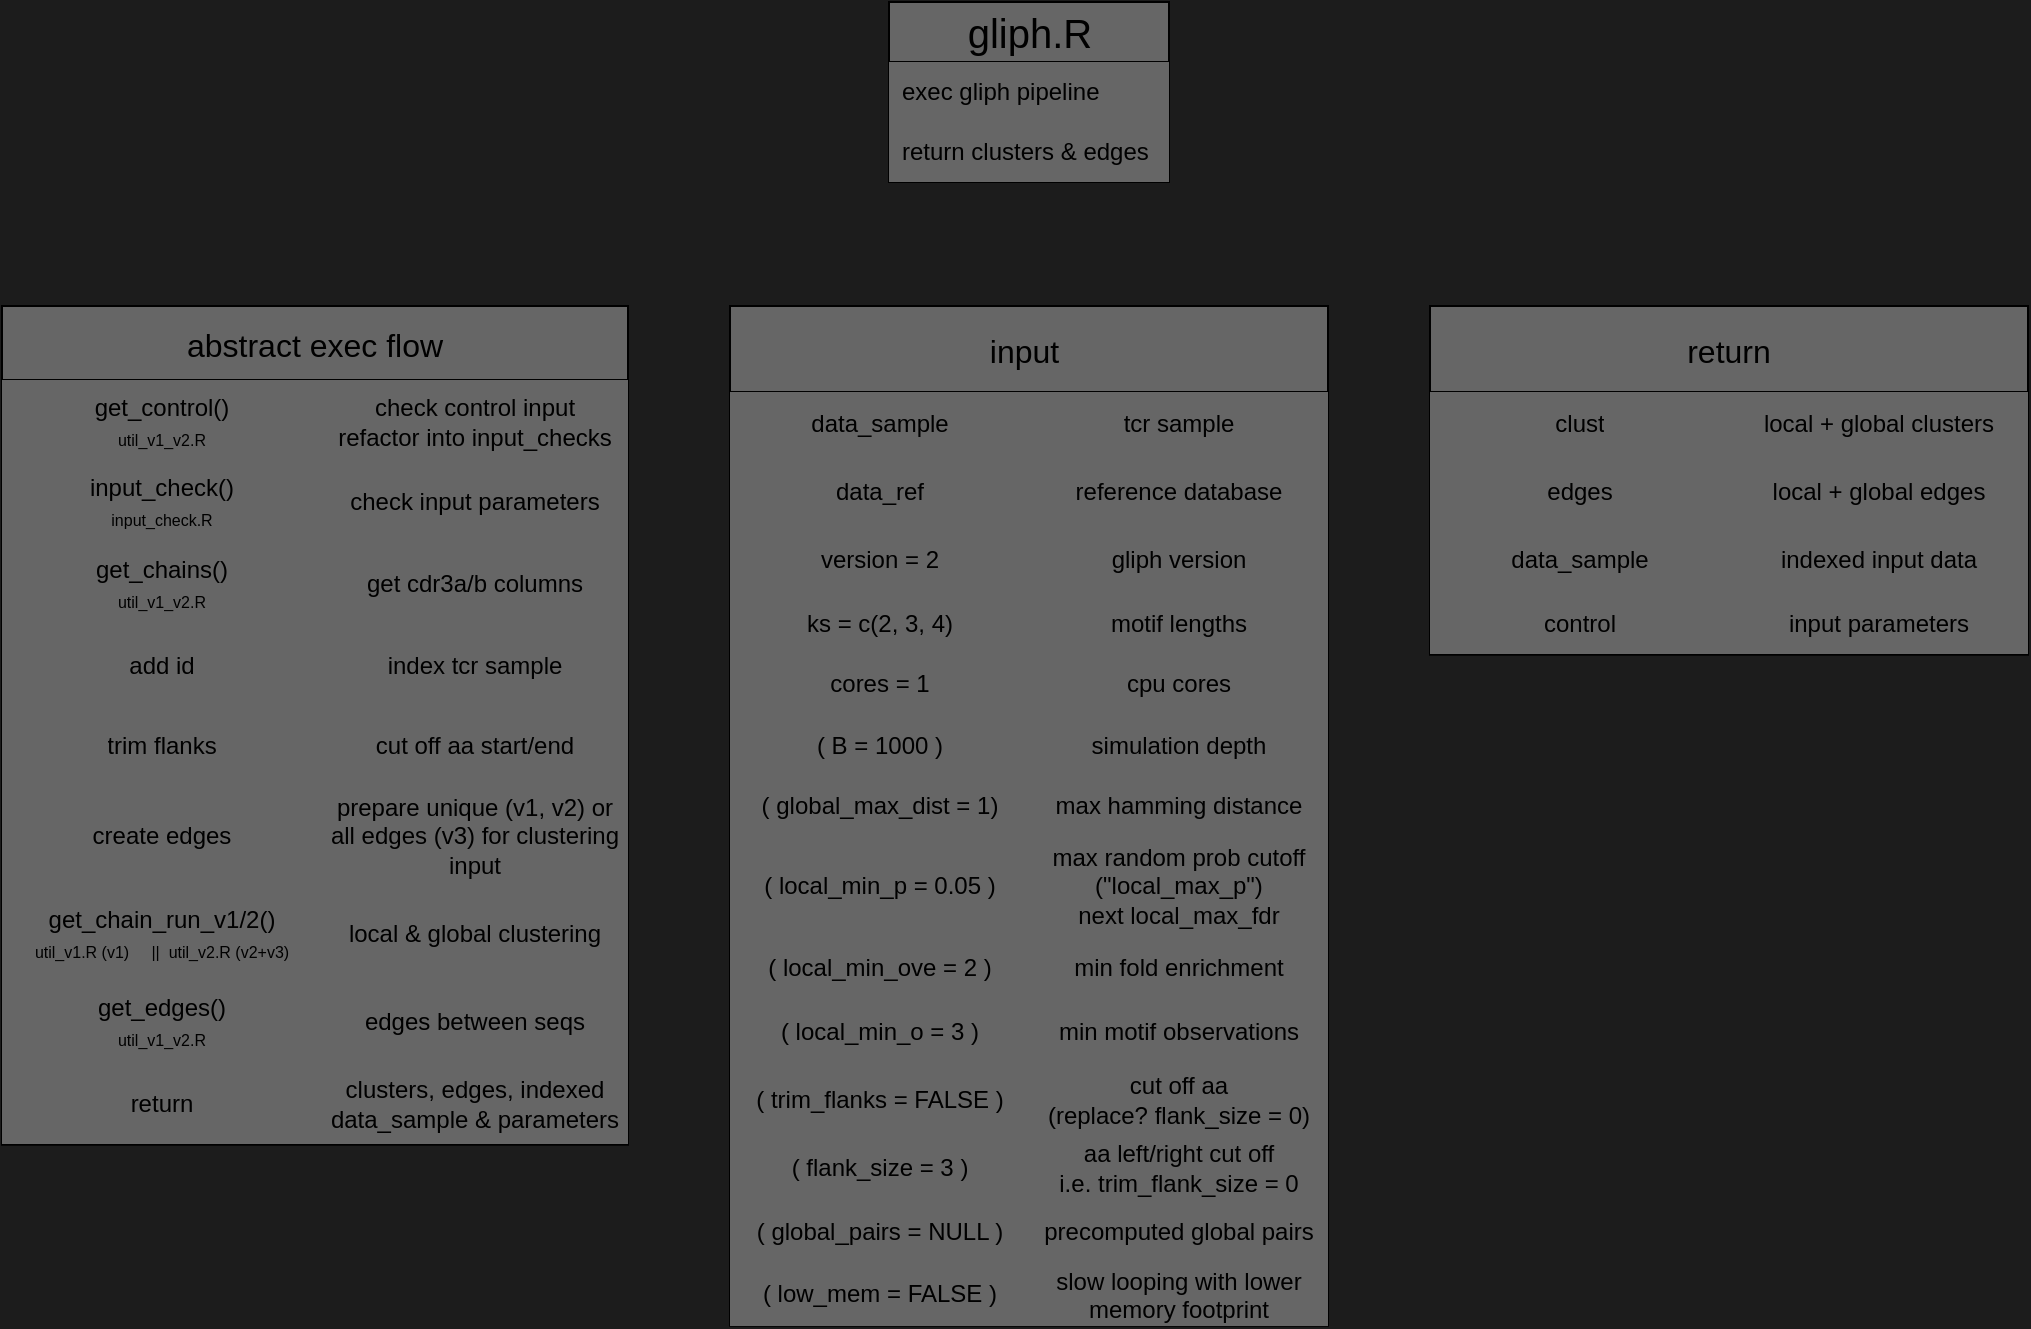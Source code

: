 <mxfile version="21.1.2" type="device" pages="4">
  <diagram id="C5RBs43oDa-KdzZeNtuy" name="gliph.R">
    <mxGraphModel dx="1195" dy="718" grid="0" gridSize="10" guides="1" tooltips="1" connect="1" arrows="1" fold="1" page="1" pageScale="1" pageWidth="1169" pageHeight="827" background="#1C1C1C" math="0" shadow="0">
      <root>
        <mxCell id="WIyWlLk6GJQsqaUBKTNV-0" />
        <mxCell id="WIyWlLk6GJQsqaUBKTNV-1" parent="WIyWlLk6GJQsqaUBKTNV-0" />
        <mxCell id="44xcnMNpLmmJY_EVTT2l-0" value="&lt;font style=&quot;font-size: 20px;&quot;&gt;gliph.R&lt;/font&gt;" style="swimlane;fontStyle=0;childLayout=stackLayout;horizontal=1;startSize=30;horizontalStack=0;resizeParent=1;resizeParentMax=0;resizeLast=0;collapsible=1;marginBottom=0;whiteSpace=wrap;html=1;swimlaneFillColor=none;fillStyle=auto;fillColor=#666666;shadow=0;" parent="WIyWlLk6GJQsqaUBKTNV-1" vertex="1">
          <mxGeometry x="543.5" y="75" width="140" height="90" as="geometry">
            <mxRectangle x="99" y="41" width="68" height="30" as="alternateBounds" />
          </mxGeometry>
        </mxCell>
        <mxCell id="44xcnMNpLmmJY_EVTT2l-1" value="exec gliph pipeline" style="text;strokeColor=none;fillColor=#666666;align=left;verticalAlign=middle;spacingLeft=4;spacingRight=4;overflow=hidden;points=[[0,0.5],[1,0.5]];portConstraint=eastwest;rotatable=0;whiteSpace=wrap;html=1;shadow=0;" parent="44xcnMNpLmmJY_EVTT2l-0" vertex="1">
          <mxGeometry y="30" width="140" height="30" as="geometry" />
        </mxCell>
        <mxCell id="44xcnMNpLmmJY_EVTT2l-16" value="return clusters &amp;amp; edges" style="text;strokeColor=none;fillColor=#666666;align=left;verticalAlign=middle;spacingLeft=4;spacingRight=4;overflow=hidden;points=[[0,0.5],[1,0.5]];portConstraint=eastwest;rotatable=0;whiteSpace=wrap;html=1;shadow=0;" parent="44xcnMNpLmmJY_EVTT2l-0" vertex="1">
          <mxGeometry y="60" width="140" height="30" as="geometry" />
        </mxCell>
        <mxCell id="44xcnMNpLmmJY_EVTT2l-57" value="abstract exec flow" style="shape=table;startSize=37;container=1;collapsible=0;childLayout=tableLayout;fontSize=16;fillColor=#666666;" parent="WIyWlLk6GJQsqaUBKTNV-1" vertex="1">
          <mxGeometry x="100" y="227" width="313" height="419.341" as="geometry" />
        </mxCell>
        <mxCell id="44xcnMNpLmmJY_EVTT2l-58" value="" style="shape=tableRow;horizontal=0;startSize=0;swimlaneHead=0;swimlaneBody=0;strokeColor=inherit;top=0;left=0;bottom=0;right=0;collapsible=0;dropTarget=0;fillColor=none;points=[[0,0.5],[1,0.5]];portConstraint=eastwest;fontSize=16;" parent="44xcnMNpLmmJY_EVTT2l-57" vertex="1">
          <mxGeometry y="37" width="313" height="41" as="geometry" />
        </mxCell>
        <mxCell id="44xcnMNpLmmJY_EVTT2l-59" value="get_control()&lt;br&gt;&lt;font style=&quot;font-size: 8px;&quot;&gt;util_v1_v2.R&lt;/font&gt;" style="shape=partialRectangle;html=1;whiteSpace=wrap;connectable=0;strokeColor=inherit;overflow=hidden;fillColor=#666666;top=0;left=0;bottom=0;right=0;pointerEvents=1;fontSize=12;" parent="44xcnMNpLmmJY_EVTT2l-58" vertex="1">
          <mxGeometry width="160" height="41" as="geometry">
            <mxRectangle width="160" height="41" as="alternateBounds" />
          </mxGeometry>
        </mxCell>
        <mxCell id="44xcnMNpLmmJY_EVTT2l-60" value="check control input&lt;br&gt;refactor into input_checks" style="shape=partialRectangle;html=1;whiteSpace=wrap;connectable=0;strokeColor=inherit;overflow=hidden;fillColor=#666666;top=0;left=0;bottom=0;right=0;pointerEvents=1;fontSize=12;" parent="44xcnMNpLmmJY_EVTT2l-58" vertex="1">
          <mxGeometry x="160" width="153" height="41" as="geometry">
            <mxRectangle width="153" height="41" as="alternateBounds" />
          </mxGeometry>
        </mxCell>
        <mxCell id="44xcnMNpLmmJY_EVTT2l-61" value="" style="shape=tableRow;horizontal=0;startSize=0;swimlaneHead=0;swimlaneBody=0;strokeColor=inherit;top=0;left=0;bottom=0;right=0;collapsible=0;dropTarget=0;fillColor=none;points=[[0,0.5],[1,0.5]];portConstraint=eastwest;fontSize=16;" parent="44xcnMNpLmmJY_EVTT2l-57" vertex="1">
          <mxGeometry y="78" width="313" height="40" as="geometry" />
        </mxCell>
        <mxCell id="44xcnMNpLmmJY_EVTT2l-62" value="input_check()&lt;br&gt;&lt;font style=&quot;font-size: 8px;&quot;&gt;input_check.R&lt;/font&gt;" style="shape=partialRectangle;html=1;whiteSpace=wrap;connectable=0;strokeColor=inherit;overflow=hidden;fillColor=#666666;top=0;left=0;bottom=0;right=0;pointerEvents=1;fontSize=12;" parent="44xcnMNpLmmJY_EVTT2l-61" vertex="1">
          <mxGeometry width="160" height="40" as="geometry">
            <mxRectangle width="160" height="40" as="alternateBounds" />
          </mxGeometry>
        </mxCell>
        <mxCell id="44xcnMNpLmmJY_EVTT2l-63" value="check input parameters" style="shape=partialRectangle;html=1;whiteSpace=wrap;connectable=0;strokeColor=inherit;overflow=hidden;fillColor=#666666;top=0;left=0;bottom=0;right=0;pointerEvents=1;fontSize=12;" parent="44xcnMNpLmmJY_EVTT2l-61" vertex="1">
          <mxGeometry x="160" width="153" height="40" as="geometry">
            <mxRectangle width="153" height="40" as="alternateBounds" />
          </mxGeometry>
        </mxCell>
        <mxCell id="44xcnMNpLmmJY_EVTT2l-64" value="" style="shape=tableRow;horizontal=0;startSize=0;swimlaneHead=0;swimlaneBody=0;strokeColor=inherit;top=0;left=0;bottom=0;right=0;collapsible=0;dropTarget=0;fillColor=none;points=[[0,0.5],[1,0.5]];portConstraint=eastwest;fontSize=16;" parent="44xcnMNpLmmJY_EVTT2l-57" vertex="1">
          <mxGeometry y="118" width="313" height="41" as="geometry" />
        </mxCell>
        <mxCell id="44xcnMNpLmmJY_EVTT2l-65" value="get_chains()&lt;br&gt;&lt;font style=&quot;font-size: 8px;&quot;&gt;util_v1_v2.R&lt;/font&gt;" style="shape=partialRectangle;html=1;whiteSpace=wrap;connectable=0;strokeColor=inherit;overflow=hidden;fillColor=#666666;top=0;left=0;bottom=0;right=0;pointerEvents=1;fontSize=12;" parent="44xcnMNpLmmJY_EVTT2l-64" vertex="1">
          <mxGeometry width="160" height="41" as="geometry">
            <mxRectangle width="160" height="41" as="alternateBounds" />
          </mxGeometry>
        </mxCell>
        <mxCell id="44xcnMNpLmmJY_EVTT2l-66" value="get cdr3a/b columns" style="shape=partialRectangle;html=1;whiteSpace=wrap;connectable=0;strokeColor=inherit;overflow=hidden;fillColor=#666666;top=0;left=0;bottom=0;right=0;pointerEvents=1;fontSize=12;" parent="44xcnMNpLmmJY_EVTT2l-64" vertex="1">
          <mxGeometry x="160" width="153" height="41" as="geometry">
            <mxRectangle width="153" height="41" as="alternateBounds" />
          </mxGeometry>
        </mxCell>
        <mxCell id="44xcnMNpLmmJY_EVTT2l-67" value="" style="shape=tableRow;horizontal=0;startSize=0;swimlaneHead=0;swimlaneBody=0;strokeColor=inherit;top=0;left=0;bottom=0;right=0;collapsible=0;dropTarget=0;fillColor=none;points=[[0,0.5],[1,0.5]];portConstraint=eastwest;fontSize=16;" parent="44xcnMNpLmmJY_EVTT2l-57" vertex="1">
          <mxGeometry y="159" width="313" height="41" as="geometry" />
        </mxCell>
        <mxCell id="44xcnMNpLmmJY_EVTT2l-68" value="&lt;span style=&quot;font-style: normal;&quot;&gt;add id&lt;/span&gt;" style="shape=partialRectangle;html=1;whiteSpace=wrap;connectable=0;strokeColor=inherit;overflow=hidden;fillColor=#666666;top=0;left=0;bottom=0;right=0;pointerEvents=1;fontSize=12;fontStyle=2" parent="44xcnMNpLmmJY_EVTT2l-67" vertex="1">
          <mxGeometry width="160" height="41" as="geometry">
            <mxRectangle width="160" height="41" as="alternateBounds" />
          </mxGeometry>
        </mxCell>
        <mxCell id="44xcnMNpLmmJY_EVTT2l-69" value="index tcr sample" style="shape=partialRectangle;html=1;whiteSpace=wrap;connectable=0;strokeColor=inherit;overflow=hidden;fillColor=#666666;top=0;left=0;bottom=0;right=0;pointerEvents=1;fontSize=12;" parent="44xcnMNpLmmJY_EVTT2l-67" vertex="1">
          <mxGeometry x="160" width="153" height="41" as="geometry">
            <mxRectangle width="153" height="41" as="alternateBounds" />
          </mxGeometry>
        </mxCell>
        <mxCell id="44xcnMNpLmmJY_EVTT2l-70" value="" style="shape=tableRow;horizontal=0;startSize=0;swimlaneHead=0;swimlaneBody=0;strokeColor=inherit;top=0;left=0;bottom=0;right=0;collapsible=0;dropTarget=0;fillColor=none;points=[[0,0.5],[1,0.5]];portConstraint=eastwest;fontSize=16;" parent="44xcnMNpLmmJY_EVTT2l-57" vertex="1">
          <mxGeometry y="200" width="313" height="40" as="geometry" />
        </mxCell>
        <mxCell id="44xcnMNpLmmJY_EVTT2l-71" value="&lt;span&gt;trim flanks&lt;/span&gt;" style="shape=partialRectangle;html=1;whiteSpace=wrap;connectable=0;strokeColor=inherit;overflow=hidden;fillColor=#666666;top=0;left=0;bottom=0;right=0;pointerEvents=1;fontSize=12;fontStyle=0" parent="44xcnMNpLmmJY_EVTT2l-70" vertex="1">
          <mxGeometry width="160" height="40" as="geometry">
            <mxRectangle width="160" height="40" as="alternateBounds" />
          </mxGeometry>
        </mxCell>
        <mxCell id="44xcnMNpLmmJY_EVTT2l-72" value="cut off aa start/end" style="shape=partialRectangle;html=1;whiteSpace=wrap;connectable=0;strokeColor=inherit;overflow=hidden;fillColor=#666666;top=0;left=0;bottom=0;right=0;pointerEvents=1;fontSize=12;" parent="44xcnMNpLmmJY_EVTT2l-70" vertex="1">
          <mxGeometry x="160" width="153" height="40" as="geometry">
            <mxRectangle width="153" height="40" as="alternateBounds" />
          </mxGeometry>
        </mxCell>
        <mxCell id="44xcnMNpLmmJY_EVTT2l-73" value="" style="shape=tableRow;horizontal=0;startSize=0;swimlaneHead=0;swimlaneBody=0;strokeColor=inherit;top=0;left=0;bottom=0;right=0;collapsible=0;dropTarget=0;fillColor=none;points=[[0,0.5],[1,0.5]];portConstraint=eastwest;fontSize=16;" parent="44xcnMNpLmmJY_EVTT2l-57" vertex="1">
          <mxGeometry y="240" width="313" height="50" as="geometry" />
        </mxCell>
        <mxCell id="44xcnMNpLmmJY_EVTT2l-74" value="create edges" style="shape=partialRectangle;html=1;whiteSpace=wrap;connectable=0;strokeColor=inherit;overflow=hidden;fillColor=#666666;top=0;left=0;bottom=0;right=0;pointerEvents=1;fontSize=12;fontStyle=0" parent="44xcnMNpLmmJY_EVTT2l-73" vertex="1">
          <mxGeometry width="160" height="50" as="geometry">
            <mxRectangle width="160" height="50" as="alternateBounds" />
          </mxGeometry>
        </mxCell>
        <mxCell id="44xcnMNpLmmJY_EVTT2l-75" value="prepare unique (v1, v2) or &lt;br&gt;all edges (v3) for clustering input" style="shape=partialRectangle;html=1;whiteSpace=wrap;connectable=0;strokeColor=inherit;overflow=hidden;fillColor=#666666;top=0;left=0;bottom=0;right=0;pointerEvents=1;fontSize=12;" parent="44xcnMNpLmmJY_EVTT2l-73" vertex="1">
          <mxGeometry x="160" width="153" height="50" as="geometry">
            <mxRectangle width="153" height="50" as="alternateBounds" />
          </mxGeometry>
        </mxCell>
        <mxCell id="44xcnMNpLmmJY_EVTT2l-76" value="" style="shape=tableRow;horizontal=0;startSize=0;swimlaneHead=0;swimlaneBody=0;strokeColor=inherit;top=0;left=0;bottom=0;right=0;collapsible=0;dropTarget=0;fillColor=none;points=[[0,0.5],[1,0.5]];portConstraint=eastwest;fontSize=16;" parent="44xcnMNpLmmJY_EVTT2l-57" vertex="1">
          <mxGeometry y="290" width="313" height="47" as="geometry" />
        </mxCell>
        <mxCell id="44xcnMNpLmmJY_EVTT2l-77" value="get_chain_run_v1/2()&lt;br style=&quot;font-size: 11px;&quot;&gt;&lt;span style=&quot;font-size: 8px;&quot;&gt;util_v1.R (v1)&lt;span style=&quot;&quot;&gt;	&lt;/span&gt;&amp;nbsp; &amp;nbsp; ||&lt;span style=&quot;&quot;&gt;	&lt;span style=&quot;white-space: pre;&quot;&gt;	&lt;/span&gt;&lt;/span&gt;util_v2.R (v2+v3)&lt;/span&gt;" style="shape=partialRectangle;html=1;whiteSpace=wrap;connectable=0;strokeColor=inherit;overflow=hidden;fillColor=#666666;top=0;left=0;bottom=0;right=0;pointerEvents=1;fontSize=12;" parent="44xcnMNpLmmJY_EVTT2l-76" vertex="1">
          <mxGeometry width="160" height="47" as="geometry">
            <mxRectangle width="160" height="47" as="alternateBounds" />
          </mxGeometry>
        </mxCell>
        <mxCell id="44xcnMNpLmmJY_EVTT2l-78" value="local &amp;amp; global clustering" style="shape=partialRectangle;html=1;whiteSpace=wrap;connectable=0;strokeColor=inherit;overflow=hidden;fillColor=#666666;top=0;left=0;bottom=0;right=0;pointerEvents=1;fontSize=12;" parent="44xcnMNpLmmJY_EVTT2l-76" vertex="1">
          <mxGeometry x="160" width="153" height="47" as="geometry">
            <mxRectangle width="153" height="47" as="alternateBounds" />
          </mxGeometry>
        </mxCell>
        <mxCell id="44xcnMNpLmmJY_EVTT2l-79" value="" style="shape=tableRow;horizontal=0;startSize=0;swimlaneHead=0;swimlaneBody=0;strokeColor=inherit;top=0;left=0;bottom=0;right=0;collapsible=0;dropTarget=0;fillColor=none;points=[[0,0.5],[1,0.5]];portConstraint=eastwest;fontSize=16;" parent="44xcnMNpLmmJY_EVTT2l-57" vertex="1">
          <mxGeometry y="337" width="313" height="41" as="geometry" />
        </mxCell>
        <mxCell id="44xcnMNpLmmJY_EVTT2l-80" value="get_edges()&lt;br&gt;&lt;font style=&quot;font-size: 8px;&quot;&gt;util_v1_v2.R&lt;/font&gt;" style="shape=partialRectangle;html=1;whiteSpace=wrap;connectable=0;strokeColor=inherit;overflow=hidden;fillColor=#666666;top=0;left=0;bottom=0;right=0;pointerEvents=1;fontSize=12;" parent="44xcnMNpLmmJY_EVTT2l-79" vertex="1">
          <mxGeometry width="160" height="41" as="geometry">
            <mxRectangle width="160" height="41" as="alternateBounds" />
          </mxGeometry>
        </mxCell>
        <mxCell id="44xcnMNpLmmJY_EVTT2l-81" value="edges between seqs" style="shape=partialRectangle;html=1;whiteSpace=wrap;connectable=0;strokeColor=inherit;overflow=hidden;fillColor=#666666;top=0;left=0;bottom=0;right=0;pointerEvents=1;fontSize=12;" parent="44xcnMNpLmmJY_EVTT2l-79" vertex="1">
          <mxGeometry x="160" width="153" height="41" as="geometry">
            <mxRectangle width="153" height="41" as="alternateBounds" />
          </mxGeometry>
        </mxCell>
        <mxCell id="44xcnMNpLmmJY_EVTT2l-82" value="" style="shape=tableRow;horizontal=0;startSize=0;swimlaneHead=0;swimlaneBody=0;strokeColor=inherit;top=0;left=0;bottom=0;right=0;collapsible=0;dropTarget=0;fillColor=none;points=[[0,0.5],[1,0.5]];portConstraint=eastwest;fontSize=16;" parent="44xcnMNpLmmJY_EVTT2l-57" vertex="1">
          <mxGeometry y="378" width="313" height="41" as="geometry" />
        </mxCell>
        <mxCell id="44xcnMNpLmmJY_EVTT2l-83" value="return" style="shape=partialRectangle;html=1;whiteSpace=wrap;connectable=0;strokeColor=inherit;overflow=hidden;fillColor=#666666;top=0;left=0;bottom=0;right=0;pointerEvents=1;fontSize=12;" parent="44xcnMNpLmmJY_EVTT2l-82" vertex="1">
          <mxGeometry width="160" height="41" as="geometry">
            <mxRectangle width="160" height="41" as="alternateBounds" />
          </mxGeometry>
        </mxCell>
        <mxCell id="44xcnMNpLmmJY_EVTT2l-84" value="clusters, edges, indexed data_sample &amp;amp; parameters" style="shape=partialRectangle;html=1;whiteSpace=wrap;connectable=0;strokeColor=inherit;overflow=hidden;fillColor=#666666;top=0;left=0;bottom=0;right=0;pointerEvents=1;fontSize=12;" parent="44xcnMNpLmmJY_EVTT2l-82" vertex="1">
          <mxGeometry x="160" width="153" height="41" as="geometry">
            <mxRectangle width="153" height="41" as="alternateBounds" />
          </mxGeometry>
        </mxCell>
        <mxCell id="wXSr76FdmFWwSOD84wt1-0" value="input " style="shape=table;startSize=43;container=1;collapsible=0;childLayout=tableLayout;fontSize=16;verticalAlign=middle;fillColor=#666666;strokeWidth=1;swimlaneLine=1;shadow=0;rounded=0;perimeterSpacing=1;" vertex="1" parent="WIyWlLk6GJQsqaUBKTNV-1">
          <mxGeometry x="464" y="227" width="299" height="509.848" as="geometry" />
        </mxCell>
        <mxCell id="wXSr76FdmFWwSOD84wt1-1" value="" style="shape=tableRow;horizontal=0;startSize=0;swimlaneHead=0;swimlaneBody=0;strokeColor=inherit;top=0;left=0;bottom=0;right=0;collapsible=0;dropTarget=0;fillColor=none;points=[[0,0.5],[1,0.5]];portConstraint=eastwest;fontSize=16;" vertex="1" parent="wXSr76FdmFWwSOD84wt1-0">
          <mxGeometry y="43" width="299" height="32" as="geometry" />
        </mxCell>
        <mxCell id="wXSr76FdmFWwSOD84wt1-2" value="data_sample" style="shape=partialRectangle;html=1;whiteSpace=wrap;connectable=0;strokeColor=inherit;overflow=hidden;fillColor=#666666;top=0;left=0;bottom=0;right=0;pointerEvents=1;fontSize=12;" vertex="1" parent="wXSr76FdmFWwSOD84wt1-1">
          <mxGeometry width="150" height="32" as="geometry">
            <mxRectangle width="150" height="32" as="alternateBounds" />
          </mxGeometry>
        </mxCell>
        <mxCell id="wXSr76FdmFWwSOD84wt1-3" value="tcr sample" style="shape=partialRectangle;html=1;whiteSpace=wrap;connectable=0;strokeColor=inherit;overflow=hidden;fillColor=#666666;top=0;left=0;bottom=0;right=0;pointerEvents=1;fontSize=12;" vertex="1" parent="wXSr76FdmFWwSOD84wt1-1">
          <mxGeometry x="150" width="149" height="32" as="geometry">
            <mxRectangle width="149" height="32" as="alternateBounds" />
          </mxGeometry>
        </mxCell>
        <mxCell id="wXSr76FdmFWwSOD84wt1-4" value="" style="shape=tableRow;horizontal=0;startSize=0;swimlaneHead=0;swimlaneBody=0;strokeColor=inherit;top=0;left=0;bottom=0;right=0;collapsible=0;dropTarget=0;fillColor=none;points=[[0,0.5],[1,0.5]];portConstraint=eastwest;fontSize=16;" vertex="1" parent="wXSr76FdmFWwSOD84wt1-0">
          <mxGeometry y="75" width="299" height="36" as="geometry" />
        </mxCell>
        <mxCell id="wXSr76FdmFWwSOD84wt1-5" value="data_ref" style="shape=partialRectangle;html=1;whiteSpace=wrap;connectable=0;strokeColor=inherit;overflow=hidden;fillColor=#666666;top=0;left=0;bottom=0;right=0;pointerEvents=1;fontSize=12;" vertex="1" parent="wXSr76FdmFWwSOD84wt1-4">
          <mxGeometry width="150" height="36" as="geometry">
            <mxRectangle width="150" height="36" as="alternateBounds" />
          </mxGeometry>
        </mxCell>
        <mxCell id="wXSr76FdmFWwSOD84wt1-6" value="reference database" style="shape=partialRectangle;html=1;whiteSpace=wrap;connectable=0;strokeColor=inherit;overflow=hidden;fillColor=#666666;top=0;left=0;bottom=0;right=0;pointerEvents=1;fontSize=12;" vertex="1" parent="wXSr76FdmFWwSOD84wt1-4">
          <mxGeometry x="150" width="149" height="36" as="geometry">
            <mxRectangle width="149" height="36" as="alternateBounds" />
          </mxGeometry>
        </mxCell>
        <mxCell id="wXSr76FdmFWwSOD84wt1-7" value="" style="shape=tableRow;horizontal=0;startSize=0;swimlaneHead=0;swimlaneBody=0;strokeColor=inherit;top=0;left=0;bottom=0;right=0;collapsible=0;dropTarget=0;fillColor=none;points=[[0,0.5],[1,0.5]];portConstraint=eastwest;fontSize=16;" vertex="1" parent="wXSr76FdmFWwSOD84wt1-0">
          <mxGeometry y="111" width="299" height="32" as="geometry" />
        </mxCell>
        <mxCell id="wXSr76FdmFWwSOD84wt1-8" value="version = 2" style="shape=partialRectangle;html=1;whiteSpace=wrap;connectable=0;strokeColor=inherit;overflow=hidden;fillColor=#666666;top=0;left=0;bottom=0;right=0;pointerEvents=1;fontSize=12;" vertex="1" parent="wXSr76FdmFWwSOD84wt1-7">
          <mxGeometry width="150" height="32" as="geometry">
            <mxRectangle width="150" height="32" as="alternateBounds" />
          </mxGeometry>
        </mxCell>
        <mxCell id="wXSr76FdmFWwSOD84wt1-9" value="gliph version" style="shape=partialRectangle;html=1;whiteSpace=wrap;connectable=0;strokeColor=inherit;overflow=hidden;fillColor=#666666;top=0;left=0;bottom=0;right=0;pointerEvents=1;fontSize=12;" vertex="1" parent="wXSr76FdmFWwSOD84wt1-7">
          <mxGeometry x="150" width="149" height="32" as="geometry">
            <mxRectangle width="149" height="32" as="alternateBounds" />
          </mxGeometry>
        </mxCell>
        <mxCell id="wXSr76FdmFWwSOD84wt1-10" value="" style="shape=tableRow;horizontal=0;startSize=0;swimlaneHead=0;swimlaneBody=0;strokeColor=inherit;top=0;left=0;bottom=0;right=0;collapsible=0;dropTarget=0;fillColor=none;points=[[0,0.5],[1,0.5]];portConstraint=eastwest;fontSize=16;" vertex="1" parent="wXSr76FdmFWwSOD84wt1-0">
          <mxGeometry y="143" width="299" height="31" as="geometry" />
        </mxCell>
        <mxCell id="wXSr76FdmFWwSOD84wt1-11" value="ks = c(2, 3, 4)" style="shape=partialRectangle;html=1;whiteSpace=wrap;connectable=0;strokeColor=inherit;overflow=hidden;fillColor=#666666;top=0;left=0;bottom=0;right=0;pointerEvents=1;fontSize=12;" vertex="1" parent="wXSr76FdmFWwSOD84wt1-10">
          <mxGeometry width="150" height="31" as="geometry">
            <mxRectangle width="150" height="31" as="alternateBounds" />
          </mxGeometry>
        </mxCell>
        <mxCell id="wXSr76FdmFWwSOD84wt1-12" value="motif lengths" style="shape=partialRectangle;html=1;whiteSpace=wrap;connectable=0;strokeColor=inherit;overflow=hidden;fillColor=#666666;top=0;left=0;bottom=0;right=0;pointerEvents=1;fontSize=12;" vertex="1" parent="wXSr76FdmFWwSOD84wt1-10">
          <mxGeometry x="150" width="149" height="31" as="geometry">
            <mxRectangle width="149" height="31" as="alternateBounds" />
          </mxGeometry>
        </mxCell>
        <mxCell id="wXSr76FdmFWwSOD84wt1-13" value="" style="shape=tableRow;horizontal=0;startSize=0;swimlaneHead=0;swimlaneBody=0;strokeColor=inherit;top=0;left=0;bottom=0;right=0;collapsible=0;dropTarget=0;fillColor=none;points=[[0,0.5],[1,0.5]];portConstraint=eastwest;fontSize=16;" vertex="1" parent="wXSr76FdmFWwSOD84wt1-0">
          <mxGeometry y="174" width="299" height="30" as="geometry" />
        </mxCell>
        <mxCell id="wXSr76FdmFWwSOD84wt1-14" value="cores = 1" style="shape=partialRectangle;html=1;whiteSpace=wrap;connectable=0;strokeColor=inherit;overflow=hidden;fillColor=#666666;top=0;left=0;bottom=0;right=0;pointerEvents=1;fontSize=12;" vertex="1" parent="wXSr76FdmFWwSOD84wt1-13">
          <mxGeometry width="150" height="30" as="geometry">
            <mxRectangle width="150" height="30" as="alternateBounds" />
          </mxGeometry>
        </mxCell>
        <mxCell id="wXSr76FdmFWwSOD84wt1-15" value="cpu cores" style="shape=partialRectangle;html=1;whiteSpace=wrap;connectable=0;strokeColor=inherit;overflow=hidden;fillColor=#666666;top=0;left=0;bottom=0;right=0;pointerEvents=1;fontSize=12;" vertex="1" parent="wXSr76FdmFWwSOD84wt1-13">
          <mxGeometry x="150" width="149" height="30" as="geometry">
            <mxRectangle width="149" height="30" as="alternateBounds" />
          </mxGeometry>
        </mxCell>
        <mxCell id="wXSr76FdmFWwSOD84wt1-16" value="" style="shape=tableRow;horizontal=0;startSize=0;swimlaneHead=0;swimlaneBody=0;strokeColor=inherit;top=0;left=0;bottom=0;right=0;collapsible=0;dropTarget=0;fillColor=none;points=[[0,0.5],[1,0.5]];portConstraint=eastwest;fontSize=16;" vertex="1" parent="wXSr76FdmFWwSOD84wt1-0">
          <mxGeometry y="204" width="299" height="31" as="geometry" />
        </mxCell>
        <mxCell id="wXSr76FdmFWwSOD84wt1-17" value="( B = 1000 )" style="shape=partialRectangle;html=1;whiteSpace=wrap;connectable=0;strokeColor=inherit;overflow=hidden;fillColor=#666666;top=0;left=0;bottom=0;right=0;pointerEvents=1;fontSize=12;" vertex="1" parent="wXSr76FdmFWwSOD84wt1-16">
          <mxGeometry width="150" height="31" as="geometry">
            <mxRectangle width="150" height="31" as="alternateBounds" />
          </mxGeometry>
        </mxCell>
        <mxCell id="wXSr76FdmFWwSOD84wt1-18" value="simulation depth" style="shape=partialRectangle;html=1;whiteSpace=wrap;connectable=0;strokeColor=inherit;overflow=hidden;fillColor=#666666;top=0;left=0;bottom=0;right=0;pointerEvents=1;fontSize=12;" vertex="1" parent="wXSr76FdmFWwSOD84wt1-16">
          <mxGeometry x="150" width="149" height="31" as="geometry">
            <mxRectangle width="149" height="31" as="alternateBounds" />
          </mxGeometry>
        </mxCell>
        <mxCell id="wXSr76FdmFWwSOD84wt1-19" value="" style="shape=tableRow;horizontal=0;startSize=0;swimlaneHead=0;swimlaneBody=0;strokeColor=inherit;top=0;left=0;bottom=0;right=0;collapsible=0;dropTarget=0;fillColor=none;points=[[0,0.5],[1,0.5]];portConstraint=eastwest;fontSize=16;" vertex="1" parent="wXSr76FdmFWwSOD84wt1-0">
          <mxGeometry y="235" width="299" height="29" as="geometry" />
        </mxCell>
        <mxCell id="wXSr76FdmFWwSOD84wt1-20" value="( global_max_dist = 1)" style="shape=partialRectangle;html=1;whiteSpace=wrap;connectable=0;strokeColor=inherit;overflow=hidden;fillColor=#666666;top=0;left=0;bottom=0;right=0;pointerEvents=1;fontSize=12;" vertex="1" parent="wXSr76FdmFWwSOD84wt1-19">
          <mxGeometry width="150" height="29" as="geometry">
            <mxRectangle width="150" height="29" as="alternateBounds" />
          </mxGeometry>
        </mxCell>
        <mxCell id="wXSr76FdmFWwSOD84wt1-21" value="max hamming distance" style="shape=partialRectangle;html=1;whiteSpace=wrap;connectable=0;strokeColor=inherit;overflow=hidden;fillColor=#666666;top=0;left=0;bottom=0;right=0;pointerEvents=1;fontSize=12;" vertex="1" parent="wXSr76FdmFWwSOD84wt1-19">
          <mxGeometry x="150" width="149" height="29" as="geometry">
            <mxRectangle width="149" height="29" as="alternateBounds" />
          </mxGeometry>
        </mxCell>
        <mxCell id="wXSr76FdmFWwSOD84wt1-22" value="" style="shape=tableRow;horizontal=0;startSize=0;swimlaneHead=0;swimlaneBody=0;strokeColor=inherit;top=0;left=0;bottom=0;right=0;collapsible=0;dropTarget=0;fillColor=none;points=[[0,0.5],[1,0.5]];portConstraint=eastwest;fontSize=16;" vertex="1" parent="wXSr76FdmFWwSOD84wt1-0">
          <mxGeometry y="264" width="299" height="51" as="geometry" />
        </mxCell>
        <mxCell id="wXSr76FdmFWwSOD84wt1-23" value="( local_min_p = 0.05 )" style="shape=partialRectangle;html=1;whiteSpace=wrap;connectable=0;strokeColor=inherit;overflow=hidden;fillColor=#666666;top=0;left=0;bottom=0;right=0;pointerEvents=1;fontSize=12;" vertex="1" parent="wXSr76FdmFWwSOD84wt1-22">
          <mxGeometry width="150" height="51" as="geometry">
            <mxRectangle width="150" height="51" as="alternateBounds" />
          </mxGeometry>
        </mxCell>
        <mxCell id="wXSr76FdmFWwSOD84wt1-24" value="max random prob cutoff&lt;br&gt;(&quot;local_max_p&quot;)&lt;br&gt;next local_max_fdr" style="shape=partialRectangle;html=1;whiteSpace=wrap;connectable=0;strokeColor=inherit;overflow=hidden;fillColor=#666666;top=0;left=0;bottom=0;right=0;pointerEvents=1;fontSize=12;" vertex="1" parent="wXSr76FdmFWwSOD84wt1-22">
          <mxGeometry x="150" width="149" height="51" as="geometry">
            <mxRectangle width="149" height="51" as="alternateBounds" />
          </mxGeometry>
        </mxCell>
        <mxCell id="wXSr76FdmFWwSOD84wt1-25" value="" style="shape=tableRow;horizontal=0;startSize=0;swimlaneHead=0;swimlaneBody=0;strokeColor=inherit;top=0;left=0;bottom=0;right=0;collapsible=0;dropTarget=0;fillColor=none;points=[[0,0.5],[1,0.5]];portConstraint=eastwest;fontSize=16;" vertex="1" parent="wXSr76FdmFWwSOD84wt1-0">
          <mxGeometry y="315" width="299" height="32" as="geometry" />
        </mxCell>
        <mxCell id="wXSr76FdmFWwSOD84wt1-26" value="( local_min_ove = 2 )" style="shape=partialRectangle;html=1;whiteSpace=wrap;connectable=0;strokeColor=inherit;overflow=hidden;fillColor=#666666;top=0;left=0;bottom=0;right=0;pointerEvents=1;fontSize=12;" vertex="1" parent="wXSr76FdmFWwSOD84wt1-25">
          <mxGeometry width="150" height="32" as="geometry">
            <mxRectangle width="150" height="32" as="alternateBounds" />
          </mxGeometry>
        </mxCell>
        <mxCell id="wXSr76FdmFWwSOD84wt1-27" value="min fold enrichment" style="shape=partialRectangle;html=1;whiteSpace=wrap;connectable=0;strokeColor=inherit;overflow=hidden;fillColor=#666666;top=0;left=0;bottom=0;right=0;pointerEvents=1;fontSize=12;" vertex="1" parent="wXSr76FdmFWwSOD84wt1-25">
          <mxGeometry x="150" width="149" height="32" as="geometry">
            <mxRectangle width="149" height="32" as="alternateBounds" />
          </mxGeometry>
        </mxCell>
        <mxCell id="wXSr76FdmFWwSOD84wt1-28" value="" style="shape=tableRow;horizontal=0;startSize=0;swimlaneHead=0;swimlaneBody=0;strokeColor=inherit;top=0;left=0;bottom=0;right=0;collapsible=0;dropTarget=0;fillColor=none;points=[[0,0.5],[1,0.5]];portConstraint=eastwest;fontSize=16;" vertex="1" parent="wXSr76FdmFWwSOD84wt1-0">
          <mxGeometry y="347" width="299" height="32" as="geometry" />
        </mxCell>
        <mxCell id="wXSr76FdmFWwSOD84wt1-29" value="( local_min_o = 3 )" style="shape=partialRectangle;html=1;whiteSpace=wrap;connectable=0;strokeColor=inherit;overflow=hidden;fillColor=#666666;top=0;left=0;bottom=0;right=0;pointerEvents=1;fontSize=12;" vertex="1" parent="wXSr76FdmFWwSOD84wt1-28">
          <mxGeometry width="150" height="32" as="geometry">
            <mxRectangle width="150" height="32" as="alternateBounds" />
          </mxGeometry>
        </mxCell>
        <mxCell id="wXSr76FdmFWwSOD84wt1-30" value="min motif observations" style="shape=partialRectangle;html=1;whiteSpace=wrap;connectable=0;strokeColor=inherit;overflow=hidden;fillColor=#666666;top=0;left=0;bottom=0;right=0;pointerEvents=1;fontSize=12;" vertex="1" parent="wXSr76FdmFWwSOD84wt1-28">
          <mxGeometry x="150" width="149" height="32" as="geometry">
            <mxRectangle width="149" height="32" as="alternateBounds" />
          </mxGeometry>
        </mxCell>
        <mxCell id="wXSr76FdmFWwSOD84wt1-31" value="" style="shape=tableRow;horizontal=0;startSize=0;swimlaneHead=0;swimlaneBody=0;strokeColor=inherit;top=0;left=0;bottom=0;right=0;collapsible=0;dropTarget=0;fillColor=none;points=[[0,0.5],[1,0.5]];portConstraint=eastwest;fontSize=16;" vertex="1" parent="wXSr76FdmFWwSOD84wt1-0">
          <mxGeometry y="379" width="299" height="35" as="geometry" />
        </mxCell>
        <mxCell id="wXSr76FdmFWwSOD84wt1-32" value="( trim_flanks = FALSE )" style="shape=partialRectangle;html=1;whiteSpace=wrap;connectable=0;strokeColor=inherit;overflow=hidden;fillColor=#666666;top=0;left=0;bottom=0;right=0;pointerEvents=1;fontSize=12;" vertex="1" parent="wXSr76FdmFWwSOD84wt1-31">
          <mxGeometry width="150" height="35" as="geometry">
            <mxRectangle width="150" height="35" as="alternateBounds" />
          </mxGeometry>
        </mxCell>
        <mxCell id="wXSr76FdmFWwSOD84wt1-33" value="cut off aa&lt;br&gt;(replace? flank_size = 0)" style="shape=partialRectangle;html=1;whiteSpace=wrap;connectable=0;strokeColor=inherit;overflow=hidden;fillColor=#666666;top=0;left=0;bottom=0;right=0;pointerEvents=1;fontSize=12;" vertex="1" parent="wXSr76FdmFWwSOD84wt1-31">
          <mxGeometry x="150" width="149" height="35" as="geometry">
            <mxRectangle width="149" height="35" as="alternateBounds" />
          </mxGeometry>
        </mxCell>
        <mxCell id="wXSr76FdmFWwSOD84wt1-34" value="" style="shape=tableRow;horizontal=0;startSize=0;swimlaneHead=0;swimlaneBody=0;strokeColor=inherit;top=0;left=0;bottom=0;right=0;collapsible=0;dropTarget=0;fillColor=none;points=[[0,0.5],[1,0.5]];portConstraint=eastwest;fontSize=16;" vertex="1" parent="wXSr76FdmFWwSOD84wt1-0">
          <mxGeometry y="414" width="299" height="33" as="geometry" />
        </mxCell>
        <mxCell id="wXSr76FdmFWwSOD84wt1-35" value="( flank_size = 3 )" style="shape=partialRectangle;html=1;whiteSpace=wrap;connectable=0;strokeColor=inherit;overflow=hidden;fillColor=#666666;top=0;left=0;bottom=0;right=0;pointerEvents=1;fontSize=12;" vertex="1" parent="wXSr76FdmFWwSOD84wt1-34">
          <mxGeometry width="150" height="33" as="geometry">
            <mxRectangle width="150" height="33" as="alternateBounds" />
          </mxGeometry>
        </mxCell>
        <mxCell id="wXSr76FdmFWwSOD84wt1-36" value="aa left/right cut off&lt;br&gt;i.e. trim_flank_size = 0" style="shape=partialRectangle;html=1;whiteSpace=wrap;connectable=0;strokeColor=inherit;overflow=hidden;fillColor=#666666;top=0;left=0;bottom=0;right=0;pointerEvents=1;fontSize=12;" vertex="1" parent="wXSr76FdmFWwSOD84wt1-34">
          <mxGeometry x="150" width="149" height="33" as="geometry">
            <mxRectangle width="149" height="33" as="alternateBounds" />
          </mxGeometry>
        </mxCell>
        <mxCell id="wXSr76FdmFWwSOD84wt1-37" value="" style="shape=tableRow;horizontal=0;startSize=0;swimlaneHead=0;swimlaneBody=0;strokeColor=inherit;top=0;left=0;bottom=0;right=0;collapsible=0;dropTarget=0;fillColor=none;points=[[0,0.5],[1,0.5]];portConstraint=eastwest;fontSize=16;" vertex="1" parent="wXSr76FdmFWwSOD84wt1-0">
          <mxGeometry y="447" width="299" height="31" as="geometry" />
        </mxCell>
        <mxCell id="wXSr76FdmFWwSOD84wt1-38" value="( global_pairs = NULL )" style="shape=partialRectangle;html=1;whiteSpace=wrap;connectable=0;strokeColor=inherit;overflow=hidden;fillColor=#666666;top=0;left=0;bottom=0;right=0;pointerEvents=1;fontSize=12;" vertex="1" parent="wXSr76FdmFWwSOD84wt1-37">
          <mxGeometry width="150" height="31" as="geometry">
            <mxRectangle width="150" height="31" as="alternateBounds" />
          </mxGeometry>
        </mxCell>
        <mxCell id="wXSr76FdmFWwSOD84wt1-39" value="precomputed global pairs" style="shape=partialRectangle;html=1;whiteSpace=wrap;connectable=0;strokeColor=inherit;overflow=hidden;fillColor=#666666;top=0;left=0;bottom=0;right=0;pointerEvents=1;fontSize=12;" vertex="1" parent="wXSr76FdmFWwSOD84wt1-37">
          <mxGeometry x="150" width="149" height="31" as="geometry">
            <mxRectangle width="149" height="31" as="alternateBounds" />
          </mxGeometry>
        </mxCell>
        <mxCell id="wXSr76FdmFWwSOD84wt1-84" value="" style="shape=tableRow;horizontal=0;startSize=0;swimlaneHead=0;swimlaneBody=0;strokeColor=inherit;top=0;left=0;bottom=0;right=0;collapsible=0;dropTarget=0;fillColor=none;points=[[0,0.5],[1,0.5]];portConstraint=eastwest;fontSize=16;" vertex="1" parent="wXSr76FdmFWwSOD84wt1-0">
          <mxGeometry y="478" width="299" height="32" as="geometry" />
        </mxCell>
        <mxCell id="wXSr76FdmFWwSOD84wt1-85" value="( low_mem = FALSE )" style="shape=partialRectangle;html=1;whiteSpace=wrap;connectable=0;strokeColor=inherit;overflow=hidden;fillColor=#666666;top=0;left=0;bottom=0;right=0;pointerEvents=1;fontSize=12;" vertex="1" parent="wXSr76FdmFWwSOD84wt1-84">
          <mxGeometry width="150" height="32" as="geometry">
            <mxRectangle width="150" height="32" as="alternateBounds" />
          </mxGeometry>
        </mxCell>
        <mxCell id="wXSr76FdmFWwSOD84wt1-86" value="slow looping with lower memory footprint" style="shape=partialRectangle;html=1;whiteSpace=wrap;connectable=0;strokeColor=inherit;overflow=hidden;fillColor=#666666;top=0;left=0;bottom=0;right=0;pointerEvents=1;fontSize=12;" vertex="1" parent="wXSr76FdmFWwSOD84wt1-84">
          <mxGeometry x="150" width="149" height="32" as="geometry">
            <mxRectangle width="149" height="32" as="alternateBounds" />
          </mxGeometry>
        </mxCell>
        <mxCell id="wXSr76FdmFWwSOD84wt1-40" value="return" style="shape=table;startSize=43;container=1;collapsible=0;childLayout=tableLayout;fontSize=16;verticalAlign=middle;fillColor=#666666;" vertex="1" parent="WIyWlLk6GJQsqaUBKTNV-1">
          <mxGeometry x="814" y="227" width="299" height="174.421" as="geometry" />
        </mxCell>
        <mxCell id="wXSr76FdmFWwSOD84wt1-41" value="" style="shape=tableRow;horizontal=0;startSize=0;swimlaneHead=0;swimlaneBody=0;strokeColor=inherit;top=0;left=0;bottom=0;right=0;collapsible=0;dropTarget=0;fillColor=none;points=[[0,0.5],[1,0.5]];portConstraint=eastwest;fontSize=16;" vertex="1" parent="wXSr76FdmFWwSOD84wt1-40">
          <mxGeometry y="43" width="299" height="32" as="geometry" />
        </mxCell>
        <mxCell id="wXSr76FdmFWwSOD84wt1-42" value="clust" style="shape=partialRectangle;html=1;whiteSpace=wrap;connectable=0;strokeColor=inherit;overflow=hidden;fillColor=#666666;top=0;left=0;bottom=0;right=0;pointerEvents=1;fontSize=12;" vertex="1" parent="wXSr76FdmFWwSOD84wt1-41">
          <mxGeometry width="150" height="32" as="geometry">
            <mxRectangle width="150" height="32" as="alternateBounds" />
          </mxGeometry>
        </mxCell>
        <mxCell id="wXSr76FdmFWwSOD84wt1-43" value="local + global clusters" style="shape=partialRectangle;html=1;whiteSpace=wrap;connectable=0;strokeColor=inherit;overflow=hidden;fillColor=#666666;top=0;left=0;bottom=0;right=0;pointerEvents=1;fontSize=12;" vertex="1" parent="wXSr76FdmFWwSOD84wt1-41">
          <mxGeometry x="150" width="149" height="32" as="geometry">
            <mxRectangle width="149" height="32" as="alternateBounds" />
          </mxGeometry>
        </mxCell>
        <mxCell id="wXSr76FdmFWwSOD84wt1-44" value="" style="shape=tableRow;horizontal=0;startSize=0;swimlaneHead=0;swimlaneBody=0;strokeColor=inherit;top=0;left=0;bottom=0;right=0;collapsible=0;dropTarget=0;fillColor=none;points=[[0,0.5],[1,0.5]];portConstraint=eastwest;fontSize=16;" vertex="1" parent="wXSr76FdmFWwSOD84wt1-40">
          <mxGeometry y="75" width="299" height="36" as="geometry" />
        </mxCell>
        <mxCell id="wXSr76FdmFWwSOD84wt1-45" value="edges" style="shape=partialRectangle;html=1;whiteSpace=wrap;connectable=0;strokeColor=inherit;overflow=hidden;fillColor=#666666;top=0;left=0;bottom=0;right=0;pointerEvents=1;fontSize=12;" vertex="1" parent="wXSr76FdmFWwSOD84wt1-44">
          <mxGeometry width="150" height="36" as="geometry">
            <mxRectangle width="150" height="36" as="alternateBounds" />
          </mxGeometry>
        </mxCell>
        <mxCell id="wXSr76FdmFWwSOD84wt1-46" value="local + global edges" style="shape=partialRectangle;html=1;whiteSpace=wrap;connectable=0;strokeColor=inherit;overflow=hidden;fillColor=#666666;top=0;left=0;bottom=0;right=0;pointerEvents=1;fontSize=12;" vertex="1" parent="wXSr76FdmFWwSOD84wt1-44">
          <mxGeometry x="150" width="149" height="36" as="geometry">
            <mxRectangle width="149" height="36" as="alternateBounds" />
          </mxGeometry>
        </mxCell>
        <mxCell id="wXSr76FdmFWwSOD84wt1-47" value="" style="shape=tableRow;horizontal=0;startSize=0;swimlaneHead=0;swimlaneBody=0;strokeColor=inherit;top=0;left=0;bottom=0;right=0;collapsible=0;dropTarget=0;fillColor=none;points=[[0,0.5],[1,0.5]];portConstraint=eastwest;fontSize=16;" vertex="1" parent="wXSr76FdmFWwSOD84wt1-40">
          <mxGeometry y="111" width="299" height="32" as="geometry" />
        </mxCell>
        <mxCell id="wXSr76FdmFWwSOD84wt1-48" value="data_sample" style="shape=partialRectangle;html=1;whiteSpace=wrap;connectable=0;strokeColor=inherit;overflow=hidden;fillColor=#666666;top=0;left=0;bottom=0;right=0;pointerEvents=1;fontSize=12;" vertex="1" parent="wXSr76FdmFWwSOD84wt1-47">
          <mxGeometry width="150" height="32" as="geometry">
            <mxRectangle width="150" height="32" as="alternateBounds" />
          </mxGeometry>
        </mxCell>
        <mxCell id="wXSr76FdmFWwSOD84wt1-49" value="indexed input data" style="shape=partialRectangle;html=1;whiteSpace=wrap;connectable=0;strokeColor=inherit;overflow=hidden;fillColor=#666666;top=0;left=0;bottom=0;right=0;pointerEvents=1;fontSize=12;" vertex="1" parent="wXSr76FdmFWwSOD84wt1-47">
          <mxGeometry x="150" width="149" height="32" as="geometry">
            <mxRectangle width="149" height="32" as="alternateBounds" />
          </mxGeometry>
        </mxCell>
        <mxCell id="wXSr76FdmFWwSOD84wt1-50" value="" style="shape=tableRow;horizontal=0;startSize=0;swimlaneHead=0;swimlaneBody=0;strokeColor=inherit;top=0;left=0;bottom=0;right=0;collapsible=0;dropTarget=0;fillColor=none;points=[[0,0.5],[1,0.5]];portConstraint=eastwest;fontSize=16;" vertex="1" parent="wXSr76FdmFWwSOD84wt1-40">
          <mxGeometry y="143" width="299" height="31" as="geometry" />
        </mxCell>
        <mxCell id="wXSr76FdmFWwSOD84wt1-51" value="control" style="shape=partialRectangle;html=1;whiteSpace=wrap;connectable=0;strokeColor=inherit;overflow=hidden;fillColor=#666666;top=0;left=0;bottom=0;right=0;pointerEvents=1;fontSize=12;" vertex="1" parent="wXSr76FdmFWwSOD84wt1-50">
          <mxGeometry width="150" height="31" as="geometry">
            <mxRectangle width="150" height="31" as="alternateBounds" />
          </mxGeometry>
        </mxCell>
        <mxCell id="wXSr76FdmFWwSOD84wt1-52" value="input parameters" style="shape=partialRectangle;html=1;whiteSpace=wrap;connectable=0;strokeColor=inherit;overflow=hidden;fillColor=#666666;top=0;left=0;bottom=0;right=0;pointerEvents=1;fontSize=12;" vertex="1" parent="wXSr76FdmFWwSOD84wt1-50">
          <mxGeometry x="150" width="149" height="31" as="geometry">
            <mxRectangle width="149" height="31" as="alternateBounds" />
          </mxGeometry>
        </mxCell>
      </root>
    </mxGraphModel>
  </diagram>
  <diagram name="util_v1.R" id="EEQugb6AHyEGp_raYXd-">
    <mxGraphModel dx="1451" dy="689" grid="0" gridSize="10" guides="1" tooltips="1" connect="1" arrows="1" fold="1" page="1" pageScale="1" pageWidth="1169" pageHeight="827" background="#1C1C1C" math="0" shadow="0">
      <root>
        <mxCell id="tUNUYp17RYrZfFOTdNO8-0" />
        <mxCell id="tUNUYp17RYrZfFOTdNO8-1" parent="tUNUYp17RYrZfFOTdNO8-0" />
        <mxCell id="tUNUYp17RYrZfFOTdNO8-2" value="&lt;font style=&quot;font-size: 20px;&quot;&gt;util_v1.R&lt;/font&gt;" style="swimlane;fontStyle=0;childLayout=stackLayout;horizontal=1;startSize=30;horizontalStack=0;resizeParent=1;resizeParentMax=0;resizeLast=0;collapsible=1;marginBottom=0;whiteSpace=wrap;html=1;swimlaneFillColor=none;fillStyle=auto;fillColor=#666666;shadow=0;" vertex="1" parent="tUNUYp17RYrZfFOTdNO8-1">
          <mxGeometry x="543.5" y="75" width="140" height="90" as="geometry">
            <mxRectangle x="99" y="41" width="68" height="30" as="alternateBounds" />
          </mxGeometry>
        </mxCell>
        <mxCell id="tUNUYp17RYrZfFOTdNO8-3" value="exec gliph1 pipeline" style="text;strokeColor=none;fillColor=#666666;align=left;verticalAlign=middle;spacingLeft=4;spacingRight=4;overflow=hidden;points=[[0,0.5],[1,0.5]];portConstraint=eastwest;rotatable=0;whiteSpace=wrap;html=1;shadow=0;" vertex="1" parent="tUNUYp17RYrZfFOTdNO8-2">
          <mxGeometry y="30" width="140" height="30" as="geometry" />
        </mxCell>
        <mxCell id="tUNUYp17RYrZfFOTdNO8-4" value="return local&amp;amp;global pairs" style="text;strokeColor=none;fillColor=#666666;align=left;verticalAlign=middle;spacingLeft=4;spacingRight=4;overflow=hidden;points=[[0,0.5],[1,0.5]];portConstraint=eastwest;rotatable=0;whiteSpace=wrap;html=1;shadow=0;" vertex="1" parent="tUNUYp17RYrZfFOTdNO8-2">
          <mxGeometry y="60" width="140" height="30" as="geometry" />
        </mxCell>
        <mxCell id="tUNUYp17RYrZfFOTdNO8-5" value="abstract exec flow" style="shape=table;startSize=37;container=1;collapsible=0;childLayout=tableLayout;fontSize=16;fillColor=#666666;" vertex="1" parent="tUNUYp17RYrZfFOTdNO8-1">
          <mxGeometry x="100" y="227" width="313" height="280.507" as="geometry" />
        </mxCell>
        <mxCell id="tUNUYp17RYrZfFOTdNO8-6" value="" style="shape=tableRow;horizontal=0;startSize=0;swimlaneHead=0;swimlaneBody=0;strokeColor=inherit;top=0;left=0;bottom=0;right=0;collapsible=0;dropTarget=0;fillColor=none;points=[[0,0.5],[1,0.5]];portConstraint=eastwest;fontSize=16;" vertex="1" parent="tUNUYp17RYrZfFOTdNO8-5">
          <mxGeometry y="37" width="313" height="41" as="geometry" />
        </mxCell>
        <mxCell id="tUNUYp17RYrZfFOTdNO8-7" value="get_motifs_v1()" style="shape=partialRectangle;html=1;whiteSpace=wrap;connectable=0;strokeColor=inherit;overflow=hidden;fillColor=#666666;top=0;left=0;bottom=0;right=0;pointerEvents=1;fontSize=12;" vertex="1" parent="tUNUYp17RYrZfFOTdNO8-6">
          <mxGeometry width="160" height="41" as="geometry">
            <mxRectangle width="160" height="41" as="alternateBounds" />
          </mxGeometry>
        </mxCell>
        <mxCell id="tUNUYp17RYrZfFOTdNO8-8" value="get local motifs" style="shape=partialRectangle;html=1;whiteSpace=wrap;connectable=0;strokeColor=inherit;overflow=hidden;fillColor=#666666;top=0;left=0;bottom=0;right=0;pointerEvents=1;fontSize=12;" vertex="1" parent="tUNUYp17RYrZfFOTdNO8-6">
          <mxGeometry x="160" width="153" height="41" as="geometry">
            <mxRectangle width="153" height="41" as="alternateBounds" />
          </mxGeometry>
        </mxCell>
        <mxCell id="tUNUYp17RYrZfFOTdNO8-9" value="" style="shape=tableRow;horizontal=0;startSize=0;swimlaneHead=0;swimlaneBody=0;strokeColor=inherit;top=0;left=0;bottom=0;right=0;collapsible=0;dropTarget=0;fillColor=none;points=[[0,0.5],[1,0.5]];portConstraint=eastwest;fontSize=16;" vertex="1" parent="tUNUYp17RYrZfFOTdNO8-5">
          <mxGeometry y="78" width="313" height="40" as="geometry" />
        </mxCell>
        <mxCell id="tUNUYp17RYrZfFOTdNO8-10" value="get_motif_enrichment_v1()" style="shape=partialRectangle;html=1;whiteSpace=wrap;connectable=0;strokeColor=inherit;overflow=hidden;fillColor=#666666;top=0;left=0;bottom=0;right=0;pointerEvents=1;fontSize=12;" vertex="1" parent="tUNUYp17RYrZfFOTdNO8-9">
          <mxGeometry width="160" height="40" as="geometry">
            <mxRectangle width="160" height="40" as="alternateBounds" />
          </mxGeometry>
        </mxCell>
        <mxCell id="tUNUYp17RYrZfFOTdNO8-11" value="get local enrichment" style="shape=partialRectangle;html=1;whiteSpace=wrap;connectable=0;strokeColor=inherit;overflow=hidden;fillColor=#666666;top=0;left=0;bottom=0;right=0;pointerEvents=1;fontSize=12;" vertex="1" parent="tUNUYp17RYrZfFOTdNO8-9">
          <mxGeometry x="160" width="153" height="40" as="geometry">
            <mxRectangle width="153" height="40" as="alternateBounds" />
          </mxGeometry>
        </mxCell>
        <mxCell id="tUNUYp17RYrZfFOTdNO8-12" value="" style="shape=tableRow;horizontal=0;startSize=0;swimlaneHead=0;swimlaneBody=0;strokeColor=inherit;top=0;left=0;bottom=0;right=0;collapsible=0;dropTarget=0;fillColor=none;points=[[0,0.5],[1,0.5]];portConstraint=eastwest;fontSize=16;" vertex="1" parent="tUNUYp17RYrZfFOTdNO8-5">
          <mxGeometry y="118" width="313" height="41" as="geometry" />
        </mxCell>
        <mxCell id="tUNUYp17RYrZfFOTdNO8-13" value="get_motif_filter_v1()" style="shape=partialRectangle;html=1;whiteSpace=wrap;connectable=0;strokeColor=inherit;overflow=hidden;fillColor=#666666;top=0;left=0;bottom=0;right=0;pointerEvents=1;fontSize=12;" vertex="1" parent="tUNUYp17RYrZfFOTdNO8-12">
          <mxGeometry width="160" height="41" as="geometry">
            <mxRectangle width="160" height="41" as="alternateBounds" />
          </mxGeometry>
        </mxCell>
        <mxCell id="tUNUYp17RYrZfFOTdNO8-14" value="filter by p, fold &amp;amp; observation cutoff" style="shape=partialRectangle;html=1;whiteSpace=wrap;connectable=0;strokeColor=inherit;overflow=hidden;fillColor=#666666;top=0;left=0;bottom=0;right=0;pointerEvents=1;fontSize=12;" vertex="1" parent="tUNUYp17RYrZfFOTdNO8-12">
          <mxGeometry x="160" width="153" height="41" as="geometry">
            <mxRectangle width="153" height="41" as="alternateBounds" />
          </mxGeometry>
        </mxCell>
        <mxCell id="tUNUYp17RYrZfFOTdNO8-15" value="" style="shape=tableRow;horizontal=0;startSize=0;swimlaneHead=0;swimlaneBody=0;strokeColor=inherit;top=0;left=0;bottom=0;right=0;collapsible=0;dropTarget=0;fillColor=none;points=[[0,0.5],[1,0.5]];portConstraint=eastwest;fontSize=16;" vertex="1" parent="tUNUYp17RYrZfFOTdNO8-5">
          <mxGeometry y="159" width="313" height="41" as="geometry" />
        </mxCell>
        <mxCell id="tUNUYp17RYrZfFOTdNO8-16" value="&lt;span style=&quot;font-style: normal;&quot;&gt;get_local_pair()&lt;br&gt;&lt;font style=&quot;font-size: 8px;&quot;&gt;util_v1_v2.R&lt;/font&gt;&lt;br&gt;&lt;/span&gt;" style="shape=partialRectangle;html=1;whiteSpace=wrap;connectable=0;strokeColor=inherit;overflow=hidden;fillColor=#666666;top=0;left=0;bottom=0;right=0;pointerEvents=1;fontSize=12;fontStyle=2" vertex="1" parent="tUNUYp17RYrZfFOTdNO8-15">
          <mxGeometry width="160" height="41" as="geometry">
            <mxRectangle width="160" height="41" as="alternateBounds" />
          </mxGeometry>
        </mxCell>
        <mxCell id="tUNUYp17RYrZfFOTdNO8-17" value="find local motif pairs" style="shape=partialRectangle;html=1;whiteSpace=wrap;connectable=0;strokeColor=inherit;overflow=hidden;fillColor=#666666;top=0;left=0;bottom=0;right=0;pointerEvents=1;fontSize=12;" vertex="1" parent="tUNUYp17RYrZfFOTdNO8-15">
          <mxGeometry x="160" width="153" height="41" as="geometry">
            <mxRectangle width="153" height="41" as="alternateBounds" />
          </mxGeometry>
        </mxCell>
        <mxCell id="tUNUYp17RYrZfFOTdNO8-18" value="" style="shape=tableRow;horizontal=0;startSize=0;swimlaneHead=0;swimlaneBody=0;strokeColor=inherit;top=0;left=0;bottom=0;right=0;collapsible=0;dropTarget=0;fillColor=none;points=[[0,0.5],[1,0.5]];portConstraint=eastwest;fontSize=16;" vertex="1" parent="tUNUYp17RYrZfFOTdNO8-5">
          <mxGeometry y="200" width="313" height="40" as="geometry" />
        </mxCell>
        <mxCell id="tUNUYp17RYrZfFOTdNO8-19" value="get_global_pairs/mem()&lt;br&gt;&lt;font style=&quot;font-size: 8px;&quot;&gt;util_v1_v2.R&lt;/font&gt;" style="shape=partialRectangle;html=1;whiteSpace=wrap;connectable=0;strokeColor=inherit;overflow=hidden;fillColor=#666666;top=0;left=0;bottom=0;right=0;pointerEvents=1;fontSize=12;fontStyle=0" vertex="1" parent="tUNUYp17RYrZfFOTdNO8-18">
          <mxGeometry width="160" height="40" as="geometry">
            <mxRectangle width="160" height="40" as="alternateBounds" />
          </mxGeometry>
        </mxCell>
        <mxCell id="tUNUYp17RYrZfFOTdNO8-20" value="get global pairs" style="shape=partialRectangle;html=1;whiteSpace=wrap;connectable=0;strokeColor=inherit;overflow=hidden;fillColor=#666666;top=0;left=0;bottom=0;right=0;pointerEvents=1;fontSize=12;" vertex="1" parent="tUNUYp17RYrZfFOTdNO8-18">
          <mxGeometry x="160" width="153" height="40" as="geometry">
            <mxRectangle width="153" height="40" as="alternateBounds" />
          </mxGeometry>
        </mxCell>
        <mxCell id="tUNUYp17RYrZfFOTdNO8-30" value="" style="shape=tableRow;horizontal=0;startSize=0;swimlaneHead=0;swimlaneBody=0;strokeColor=inherit;top=0;left=0;bottom=0;right=0;collapsible=0;dropTarget=0;fillColor=none;points=[[0,0.5],[1,0.5]];portConstraint=eastwest;fontSize=16;" vertex="1" parent="tUNUYp17RYrZfFOTdNO8-5">
          <mxGeometry y="240" width="313" height="41" as="geometry" />
        </mxCell>
        <mxCell id="tUNUYp17RYrZfFOTdNO8-31" value="return" style="shape=partialRectangle;html=1;whiteSpace=wrap;connectable=0;strokeColor=inherit;overflow=hidden;fillColor=#666666;top=0;left=0;bottom=0;right=0;pointerEvents=1;fontSize=12;" vertex="1" parent="tUNUYp17RYrZfFOTdNO8-30">
          <mxGeometry width="160" height="41" as="geometry">
            <mxRectangle width="160" height="41" as="alternateBounds" />
          </mxGeometry>
        </mxCell>
        <mxCell id="tUNUYp17RYrZfFOTdNO8-32" value="local &amp;amp; global pairs, motif enrichment" style="shape=partialRectangle;html=1;whiteSpace=wrap;connectable=0;strokeColor=inherit;overflow=hidden;fillColor=#666666;top=0;left=0;bottom=0;right=0;pointerEvents=1;fontSize=12;" vertex="1" parent="tUNUYp17RYrZfFOTdNO8-30">
          <mxGeometry x="160" width="153" height="41" as="geometry">
            <mxRectangle width="153" height="41" as="alternateBounds" />
          </mxGeometry>
        </mxCell>
        <mxCell id="tUNUYp17RYrZfFOTdNO8-33" value="input " style="shape=table;startSize=43;container=1;collapsible=0;childLayout=tableLayout;fontSize=16;verticalAlign=middle;fillColor=#666666;strokeWidth=1;swimlaneLine=1;shadow=0;rounded=0;perimeterSpacing=1;" vertex="1" parent="tUNUYp17RYrZfFOTdNO8-1">
          <mxGeometry x="464" y="227" width="299" height="453.729" as="geometry" />
        </mxCell>
        <mxCell id="tUNUYp17RYrZfFOTdNO8-34" value="" style="shape=tableRow;horizontal=0;startSize=0;swimlaneHead=0;swimlaneBody=0;strokeColor=inherit;top=0;left=0;bottom=0;right=0;collapsible=0;dropTarget=0;fillColor=none;points=[[0,0.5],[1,0.5]];portConstraint=eastwest;fontSize=16;" vertex="1" parent="tUNUYp17RYrZfFOTdNO8-33">
          <mxGeometry y="43" width="299" height="32" as="geometry" />
        </mxCell>
        <mxCell id="tUNUYp17RYrZfFOTdNO8-35" value="cdr3" style="shape=partialRectangle;html=1;whiteSpace=wrap;connectable=0;strokeColor=inherit;overflow=hidden;fillColor=#666666;top=0;left=0;bottom=0;right=0;pointerEvents=1;fontSize=12;" vertex="1" parent="tUNUYp17RYrZfFOTdNO8-34">
          <mxGeometry width="150" height="32" as="geometry">
            <mxRectangle width="150" height="32" as="alternateBounds" />
          </mxGeometry>
        </mxCell>
        <mxCell id="tUNUYp17RYrZfFOTdNO8-36" value="cdr3 sample" style="shape=partialRectangle;html=1;whiteSpace=wrap;connectable=0;strokeColor=inherit;overflow=hidden;fillColor=#666666;top=0;left=0;bottom=0;right=0;pointerEvents=1;fontSize=12;" vertex="1" parent="tUNUYp17RYrZfFOTdNO8-34">
          <mxGeometry x="150" width="149" height="32" as="geometry">
            <mxRectangle width="149" height="32" as="alternateBounds" />
          </mxGeometry>
        </mxCell>
        <mxCell id="tUNUYp17RYrZfFOTdNO8-37" value="" style="shape=tableRow;horizontal=0;startSize=0;swimlaneHead=0;swimlaneBody=0;strokeColor=inherit;top=0;left=0;bottom=0;right=0;collapsible=0;dropTarget=0;fillColor=none;points=[[0,0.5],[1,0.5]];portConstraint=eastwest;fontSize=16;" vertex="1" parent="tUNUYp17RYrZfFOTdNO8-33">
          <mxGeometry y="75" width="299" height="31" as="geometry" />
        </mxCell>
        <mxCell id="tUNUYp17RYrZfFOTdNO8-38" value="cdr3_ref" style="shape=partialRectangle;html=1;whiteSpace=wrap;connectable=0;strokeColor=inherit;overflow=hidden;fillColor=#666666;top=0;left=0;bottom=0;right=0;pointerEvents=1;fontSize=12;" vertex="1" parent="tUNUYp17RYrZfFOTdNO8-37">
          <mxGeometry width="150" height="31" as="geometry">
            <mxRectangle width="150" height="31" as="alternateBounds" />
          </mxGeometry>
        </mxCell>
        <mxCell id="tUNUYp17RYrZfFOTdNO8-39" value="cdr3 reference database" style="shape=partialRectangle;html=1;whiteSpace=wrap;connectable=0;strokeColor=inherit;overflow=hidden;fillColor=#666666;top=0;left=0;bottom=0;right=0;pointerEvents=1;fontSize=12;" vertex="1" parent="tUNUYp17RYrZfFOTdNO8-37">
          <mxGeometry x="150" width="149" height="31" as="geometry">
            <mxRectangle width="149" height="31" as="alternateBounds" />
          </mxGeometry>
        </mxCell>
        <mxCell id="tUNUYp17RYrZfFOTdNO8-43" value="" style="shape=tableRow;horizontal=0;startSize=0;swimlaneHead=0;swimlaneBody=0;strokeColor=inherit;top=0;left=0;bottom=0;right=0;collapsible=0;dropTarget=0;fillColor=none;points=[[0,0.5],[1,0.5]];portConstraint=eastwest;fontSize=16;" vertex="1" parent="tUNUYp17RYrZfFOTdNO8-33">
          <mxGeometry y="106" width="299" height="31" as="geometry" />
        </mxCell>
        <mxCell id="tUNUYp17RYrZfFOTdNO8-44" value="ks = c(2, 3, 4)" style="shape=partialRectangle;html=1;whiteSpace=wrap;connectable=0;strokeColor=inherit;overflow=hidden;fillColor=#666666;top=0;left=0;bottom=0;right=0;pointerEvents=1;fontSize=12;" vertex="1" parent="tUNUYp17RYrZfFOTdNO8-43">
          <mxGeometry width="150" height="31" as="geometry">
            <mxRectangle width="150" height="31" as="alternateBounds" />
          </mxGeometry>
        </mxCell>
        <mxCell id="tUNUYp17RYrZfFOTdNO8-45" value="motif lengths" style="shape=partialRectangle;html=1;whiteSpace=wrap;connectable=0;strokeColor=inherit;overflow=hidden;fillColor=#666666;top=0;left=0;bottom=0;right=0;pointerEvents=1;fontSize=12;" vertex="1" parent="tUNUYp17RYrZfFOTdNO8-43">
          <mxGeometry x="150" width="149" height="31" as="geometry">
            <mxRectangle width="149" height="31" as="alternateBounds" />
          </mxGeometry>
        </mxCell>
        <mxCell id="tUNUYp17RYrZfFOTdNO8-46" value="" style="shape=tableRow;horizontal=0;startSize=0;swimlaneHead=0;swimlaneBody=0;strokeColor=inherit;top=0;left=0;bottom=0;right=0;collapsible=0;dropTarget=0;fillColor=none;points=[[0,0.5],[1,0.5]];portConstraint=eastwest;fontSize=16;" vertex="1" parent="tUNUYp17RYrZfFOTdNO8-33">
          <mxGeometry y="137" width="299" height="30" as="geometry" />
        </mxCell>
        <mxCell id="tUNUYp17RYrZfFOTdNO8-47" value="cores = 1" style="shape=partialRectangle;html=1;whiteSpace=wrap;connectable=0;strokeColor=inherit;overflow=hidden;fillColor=#666666;top=0;left=0;bottom=0;right=0;pointerEvents=1;fontSize=12;" vertex="1" parent="tUNUYp17RYrZfFOTdNO8-46">
          <mxGeometry width="150" height="30" as="geometry">
            <mxRectangle width="150" height="30" as="alternateBounds" />
          </mxGeometry>
        </mxCell>
        <mxCell id="tUNUYp17RYrZfFOTdNO8-48" value="cpu cores" style="shape=partialRectangle;html=1;whiteSpace=wrap;connectable=0;strokeColor=inherit;overflow=hidden;fillColor=#666666;top=0;left=0;bottom=0;right=0;pointerEvents=1;fontSize=12;" vertex="1" parent="tUNUYp17RYrZfFOTdNO8-46">
          <mxGeometry x="150" width="149" height="30" as="geometry">
            <mxRectangle width="149" height="30" as="alternateBounds" />
          </mxGeometry>
        </mxCell>
        <mxCell id="tUNUYp17RYrZfFOTdNO8-49" value="" style="shape=tableRow;horizontal=0;startSize=0;swimlaneHead=0;swimlaneBody=0;strokeColor=inherit;top=0;left=0;bottom=0;right=0;collapsible=0;dropTarget=0;fillColor=none;points=[[0,0.5],[1,0.5]];portConstraint=eastwest;fontSize=16;" vertex="1" parent="tUNUYp17RYrZfFOTdNO8-33">
          <mxGeometry y="167" width="299" height="31" as="geometry" />
        </mxCell>
        <mxCell id="tUNUYp17RYrZfFOTdNO8-50" value="( B = 1000 )" style="shape=partialRectangle;html=1;whiteSpace=wrap;connectable=0;strokeColor=inherit;overflow=hidden;fillColor=#666666;top=0;left=0;bottom=0;right=0;pointerEvents=1;fontSize=12;" vertex="1" parent="tUNUYp17RYrZfFOTdNO8-49">
          <mxGeometry width="150" height="31" as="geometry">
            <mxRectangle width="150" height="31" as="alternateBounds" />
          </mxGeometry>
        </mxCell>
        <mxCell id="tUNUYp17RYrZfFOTdNO8-51" value="simulation depth" style="shape=partialRectangle;html=1;whiteSpace=wrap;connectable=0;strokeColor=inherit;overflow=hidden;fillColor=#666666;top=0;left=0;bottom=0;right=0;pointerEvents=1;fontSize=12;" vertex="1" parent="tUNUYp17RYrZfFOTdNO8-49">
          <mxGeometry x="150" width="149" height="31" as="geometry">
            <mxRectangle width="149" height="31" as="alternateBounds" />
          </mxGeometry>
        </mxCell>
        <mxCell id="tUNUYp17RYrZfFOTdNO8-52" value="" style="shape=tableRow;horizontal=0;startSize=0;swimlaneHead=0;swimlaneBody=0;strokeColor=inherit;top=0;left=0;bottom=0;right=0;collapsible=0;dropTarget=0;fillColor=none;points=[[0,0.5],[1,0.5]];portConstraint=eastwest;fontSize=16;" vertex="1" parent="tUNUYp17RYrZfFOTdNO8-33">
          <mxGeometry y="198" width="299" height="29" as="geometry" />
        </mxCell>
        <mxCell id="tUNUYp17RYrZfFOTdNO8-53" value="( global_max_dist = 1)" style="shape=partialRectangle;html=1;whiteSpace=wrap;connectable=0;strokeColor=inherit;overflow=hidden;fillColor=#666666;top=0;left=0;bottom=0;right=0;pointerEvents=1;fontSize=12;" vertex="1" parent="tUNUYp17RYrZfFOTdNO8-52">
          <mxGeometry width="150" height="29" as="geometry">
            <mxRectangle width="150" height="29" as="alternateBounds" />
          </mxGeometry>
        </mxCell>
        <mxCell id="tUNUYp17RYrZfFOTdNO8-54" value="max hamming distance" style="shape=partialRectangle;html=1;whiteSpace=wrap;connectable=0;strokeColor=inherit;overflow=hidden;fillColor=#666666;top=0;left=0;bottom=0;right=0;pointerEvents=1;fontSize=12;" vertex="1" parent="tUNUYp17RYrZfFOTdNO8-52">
          <mxGeometry x="150" width="149" height="29" as="geometry">
            <mxRectangle width="149" height="29" as="alternateBounds" />
          </mxGeometry>
        </mxCell>
        <mxCell id="tUNUYp17RYrZfFOTdNO8-55" value="" style="shape=tableRow;horizontal=0;startSize=0;swimlaneHead=0;swimlaneBody=0;strokeColor=inherit;top=0;left=0;bottom=0;right=0;collapsible=0;dropTarget=0;fillColor=none;points=[[0,0.5],[1,0.5]];portConstraint=eastwest;fontSize=16;" vertex="1" parent="tUNUYp17RYrZfFOTdNO8-33">
          <mxGeometry y="227" width="299" height="32" as="geometry" />
        </mxCell>
        <mxCell id="tUNUYp17RYrZfFOTdNO8-56" value="( local_min_p = 0.05 )" style="shape=partialRectangle;html=1;whiteSpace=wrap;connectable=0;strokeColor=inherit;overflow=hidden;fillColor=#666666;top=0;left=0;bottom=0;right=0;pointerEvents=1;fontSize=12;" vertex="1" parent="tUNUYp17RYrZfFOTdNO8-55">
          <mxGeometry width="150" height="32" as="geometry">
            <mxRectangle width="150" height="32" as="alternateBounds" />
          </mxGeometry>
        </mxCell>
        <mxCell id="tUNUYp17RYrZfFOTdNO8-57" value="max random prob cutoff&lt;br&gt;(&quot;local_max_p&quot; ?)" style="shape=partialRectangle;html=1;whiteSpace=wrap;connectable=0;strokeColor=inherit;overflow=hidden;fillColor=#666666;top=0;left=0;bottom=0;right=0;pointerEvents=1;fontSize=12;" vertex="1" parent="tUNUYp17RYrZfFOTdNO8-55">
          <mxGeometry x="150" width="149" height="32" as="geometry">
            <mxRectangle width="149" height="32" as="alternateBounds" />
          </mxGeometry>
        </mxCell>
        <mxCell id="tUNUYp17RYrZfFOTdNO8-58" value="" style="shape=tableRow;horizontal=0;startSize=0;swimlaneHead=0;swimlaneBody=0;strokeColor=inherit;top=0;left=0;bottom=0;right=0;collapsible=0;dropTarget=0;fillColor=none;points=[[0,0.5],[1,0.5]];portConstraint=eastwest;fontSize=16;" vertex="1" parent="tUNUYp17RYrZfFOTdNO8-33">
          <mxGeometry y="259" width="299" height="32" as="geometry" />
        </mxCell>
        <mxCell id="tUNUYp17RYrZfFOTdNO8-59" value="( local_min_ove = 2 )" style="shape=partialRectangle;html=1;whiteSpace=wrap;connectable=0;strokeColor=inherit;overflow=hidden;fillColor=#666666;top=0;left=0;bottom=0;right=0;pointerEvents=1;fontSize=12;" vertex="1" parent="tUNUYp17RYrZfFOTdNO8-58">
          <mxGeometry width="150" height="32" as="geometry">
            <mxRectangle width="150" height="32" as="alternateBounds" />
          </mxGeometry>
        </mxCell>
        <mxCell id="tUNUYp17RYrZfFOTdNO8-60" value="min fold enrichment" style="shape=partialRectangle;html=1;whiteSpace=wrap;connectable=0;strokeColor=inherit;overflow=hidden;fillColor=#666666;top=0;left=0;bottom=0;right=0;pointerEvents=1;fontSize=12;" vertex="1" parent="tUNUYp17RYrZfFOTdNO8-58">
          <mxGeometry x="150" width="149" height="32" as="geometry">
            <mxRectangle width="149" height="32" as="alternateBounds" />
          </mxGeometry>
        </mxCell>
        <mxCell id="tUNUYp17RYrZfFOTdNO8-61" value="" style="shape=tableRow;horizontal=0;startSize=0;swimlaneHead=0;swimlaneBody=0;strokeColor=inherit;top=0;left=0;bottom=0;right=0;collapsible=0;dropTarget=0;fillColor=none;points=[[0,0.5],[1,0.5]];portConstraint=eastwest;fontSize=16;" vertex="1" parent="tUNUYp17RYrZfFOTdNO8-33">
          <mxGeometry y="291" width="299" height="32" as="geometry" />
        </mxCell>
        <mxCell id="tUNUYp17RYrZfFOTdNO8-62" value="( local_min_o = 3 )" style="shape=partialRectangle;html=1;whiteSpace=wrap;connectable=0;strokeColor=inherit;overflow=hidden;fillColor=#666666;top=0;left=0;bottom=0;right=0;pointerEvents=1;fontSize=12;" vertex="1" parent="tUNUYp17RYrZfFOTdNO8-61">
          <mxGeometry width="150" height="32" as="geometry">
            <mxRectangle width="150" height="32" as="alternateBounds" />
          </mxGeometry>
        </mxCell>
        <mxCell id="tUNUYp17RYrZfFOTdNO8-63" value="min motif observations" style="shape=partialRectangle;html=1;whiteSpace=wrap;connectable=0;strokeColor=inherit;overflow=hidden;fillColor=#666666;top=0;left=0;bottom=0;right=0;pointerEvents=1;fontSize=12;" vertex="1" parent="tUNUYp17RYrZfFOTdNO8-61">
          <mxGeometry x="150" width="149" height="32" as="geometry">
            <mxRectangle width="149" height="32" as="alternateBounds" />
          </mxGeometry>
        </mxCell>
        <mxCell id="tUNUYp17RYrZfFOTdNO8-64" value="" style="shape=tableRow;horizontal=0;startSize=0;swimlaneHead=0;swimlaneBody=0;strokeColor=inherit;top=0;left=0;bottom=0;right=0;collapsible=0;dropTarget=0;fillColor=none;points=[[0,0.5],[1,0.5]];portConstraint=eastwest;fontSize=16;" vertex="1" parent="tUNUYp17RYrZfFOTdNO8-33">
          <mxGeometry y="323" width="299" height="35" as="geometry" />
        </mxCell>
        <mxCell id="tUNUYp17RYrZfFOTdNO8-65" value="( trim_flanks = FALSE )" style="shape=partialRectangle;html=1;whiteSpace=wrap;connectable=0;strokeColor=inherit;overflow=hidden;fillColor=#666666;top=0;left=0;bottom=0;right=0;pointerEvents=1;fontSize=12;" vertex="1" parent="tUNUYp17RYrZfFOTdNO8-64">
          <mxGeometry width="150" height="35" as="geometry">
            <mxRectangle width="150" height="35" as="alternateBounds" />
          </mxGeometry>
        </mxCell>
        <mxCell id="tUNUYp17RYrZfFOTdNO8-66" value="cut off aa&lt;br&gt;(replace? flank_size = 0)" style="shape=partialRectangle;html=1;whiteSpace=wrap;connectable=0;strokeColor=inherit;overflow=hidden;fillColor=#666666;top=0;left=0;bottom=0;right=0;pointerEvents=1;fontSize=12;" vertex="1" parent="tUNUYp17RYrZfFOTdNO8-64">
          <mxGeometry x="150" width="149" height="35" as="geometry">
            <mxRectangle width="149" height="35" as="alternateBounds" />
          </mxGeometry>
        </mxCell>
        <mxCell id="tUNUYp17RYrZfFOTdNO8-67" value="" style="shape=tableRow;horizontal=0;startSize=0;swimlaneHead=0;swimlaneBody=0;strokeColor=inherit;top=0;left=0;bottom=0;right=0;collapsible=0;dropTarget=0;fillColor=none;points=[[0,0.5],[1,0.5]];portConstraint=eastwest;fontSize=16;" vertex="1" parent="tUNUYp17RYrZfFOTdNO8-33">
          <mxGeometry y="358" width="299" height="33" as="geometry" />
        </mxCell>
        <mxCell id="tUNUYp17RYrZfFOTdNO8-68" value="( flank_size = 3 )" style="shape=partialRectangle;html=1;whiteSpace=wrap;connectable=0;strokeColor=inherit;overflow=hidden;fillColor=#666666;top=0;left=0;bottom=0;right=0;pointerEvents=1;fontSize=12;" vertex="1" parent="tUNUYp17RYrZfFOTdNO8-67">
          <mxGeometry width="150" height="33" as="geometry">
            <mxRectangle width="150" height="33" as="alternateBounds" />
          </mxGeometry>
        </mxCell>
        <mxCell id="tUNUYp17RYrZfFOTdNO8-69" value="aa left/right cut off" style="shape=partialRectangle;html=1;whiteSpace=wrap;connectable=0;strokeColor=inherit;overflow=hidden;fillColor=#666666;top=0;left=0;bottom=0;right=0;pointerEvents=1;fontSize=12;" vertex="1" parent="tUNUYp17RYrZfFOTdNO8-67">
          <mxGeometry x="150" width="149" height="33" as="geometry">
            <mxRectangle width="149" height="33" as="alternateBounds" />
          </mxGeometry>
        </mxCell>
        <mxCell id="tUNUYp17RYrZfFOTdNO8-70" value="" style="shape=tableRow;horizontal=0;startSize=0;swimlaneHead=0;swimlaneBody=0;strokeColor=inherit;top=0;left=0;bottom=0;right=0;collapsible=0;dropTarget=0;fillColor=none;points=[[0,0.5],[1,0.5]];portConstraint=eastwest;fontSize=16;" vertex="1" parent="tUNUYp17RYrZfFOTdNO8-33">
          <mxGeometry y="391" width="299" height="31" as="geometry" />
        </mxCell>
        <mxCell id="tUNUYp17RYrZfFOTdNO8-71" value="( global_pairs = NULL )" style="shape=partialRectangle;html=1;whiteSpace=wrap;connectable=0;strokeColor=inherit;overflow=hidden;fillColor=#666666;top=0;left=0;bottom=0;right=0;pointerEvents=1;fontSize=12;" vertex="1" parent="tUNUYp17RYrZfFOTdNO8-70">
          <mxGeometry width="150" height="31" as="geometry">
            <mxRectangle width="150" height="31" as="alternateBounds" />
          </mxGeometry>
        </mxCell>
        <mxCell id="tUNUYp17RYrZfFOTdNO8-72" value="precomputed global pairs (?)" style="shape=partialRectangle;html=1;whiteSpace=wrap;connectable=0;strokeColor=inherit;overflow=hidden;fillColor=#666666;top=0;left=0;bottom=0;right=0;pointerEvents=1;fontSize=12;" vertex="1" parent="tUNUYp17RYrZfFOTdNO8-70">
          <mxGeometry x="150" width="149" height="31" as="geometry">
            <mxRectangle width="149" height="31" as="alternateBounds" />
          </mxGeometry>
        </mxCell>
        <mxCell id="tUNUYp17RYrZfFOTdNO8-73" value="" style="shape=tableRow;horizontal=0;startSize=0;swimlaneHead=0;swimlaneBody=0;strokeColor=inherit;top=0;left=0;bottom=0;right=0;collapsible=0;dropTarget=0;fillColor=none;points=[[0,0.5],[1,0.5]];portConstraint=eastwest;fontSize=16;" vertex="1" parent="tUNUYp17RYrZfFOTdNO8-33">
          <mxGeometry y="422" width="299" height="32" as="geometry" />
        </mxCell>
        <mxCell id="tUNUYp17RYrZfFOTdNO8-74" value="( low_mem = FALSE )" style="shape=partialRectangle;html=1;whiteSpace=wrap;connectable=0;strokeColor=inherit;overflow=hidden;fillColor=#666666;top=0;left=0;bottom=0;right=0;pointerEvents=1;fontSize=12;" vertex="1" parent="tUNUYp17RYrZfFOTdNO8-73">
          <mxGeometry width="150" height="32" as="geometry">
            <mxRectangle width="150" height="32" as="alternateBounds" />
          </mxGeometry>
        </mxCell>
        <mxCell id="tUNUYp17RYrZfFOTdNO8-75" value="slow looping with lower memory footpring" style="shape=partialRectangle;html=1;whiteSpace=wrap;connectable=0;strokeColor=inherit;overflow=hidden;fillColor=#666666;top=0;left=0;bottom=0;right=0;pointerEvents=1;fontSize=12;" vertex="1" parent="tUNUYp17RYrZfFOTdNO8-73">
          <mxGeometry x="150" width="149" height="32" as="geometry">
            <mxRectangle width="149" height="32" as="alternateBounds" />
          </mxGeometry>
        </mxCell>
        <mxCell id="tUNUYp17RYrZfFOTdNO8-76" value="return" style="shape=table;startSize=43;container=1;collapsible=0;childLayout=tableLayout;fontSize=16;verticalAlign=middle;fillColor=#666666;" vertex="1" parent="tUNUYp17RYrZfFOTdNO8-1">
          <mxGeometry x="814" y="227" width="299" height="143.421" as="geometry" />
        </mxCell>
        <mxCell id="tUNUYp17RYrZfFOTdNO8-77" value="" style="shape=tableRow;horizontal=0;startSize=0;swimlaneHead=0;swimlaneBody=0;strokeColor=inherit;top=0;left=0;bottom=0;right=0;collapsible=0;dropTarget=0;fillColor=none;points=[[0,0.5],[1,0.5]];portConstraint=eastwest;fontSize=16;" vertex="1" parent="tUNUYp17RYrZfFOTdNO8-76">
          <mxGeometry y="43" width="299" height="32" as="geometry" />
        </mxCell>
        <mxCell id="tUNUYp17RYrZfFOTdNO8-78" value="local_pairs" style="shape=partialRectangle;html=1;whiteSpace=wrap;connectable=0;strokeColor=inherit;overflow=hidden;fillColor=#666666;top=0;left=0;bottom=0;right=0;pointerEvents=1;fontSize=12;" vertex="1" parent="tUNUYp17RYrZfFOTdNO8-77">
          <mxGeometry width="150" height="32" as="geometry">
            <mxRectangle width="150" height="32" as="alternateBounds" />
          </mxGeometry>
        </mxCell>
        <mxCell id="tUNUYp17RYrZfFOTdNO8-79" value="local cdr3 pairs" style="shape=partialRectangle;html=1;whiteSpace=wrap;connectable=0;strokeColor=inherit;overflow=hidden;fillColor=#666666;top=0;left=0;bottom=0;right=0;pointerEvents=1;fontSize=12;" vertex="1" parent="tUNUYp17RYrZfFOTdNO8-77">
          <mxGeometry x="150" width="149" height="32" as="geometry">
            <mxRectangle width="149" height="32" as="alternateBounds" />
          </mxGeometry>
        </mxCell>
        <mxCell id="tUNUYp17RYrZfFOTdNO8-80" value="" style="shape=tableRow;horizontal=0;startSize=0;swimlaneHead=0;swimlaneBody=0;strokeColor=inherit;top=0;left=0;bottom=0;right=0;collapsible=0;dropTarget=0;fillColor=none;points=[[0,0.5],[1,0.5]];portConstraint=eastwest;fontSize=16;" vertex="1" parent="tUNUYp17RYrZfFOTdNO8-76">
          <mxGeometry y="75" width="299" height="36" as="geometry" />
        </mxCell>
        <mxCell id="tUNUYp17RYrZfFOTdNO8-81" value="global_pairs" style="shape=partialRectangle;html=1;whiteSpace=wrap;connectable=0;strokeColor=inherit;overflow=hidden;fillColor=#666666;top=0;left=0;bottom=0;right=0;pointerEvents=1;fontSize=12;" vertex="1" parent="tUNUYp17RYrZfFOTdNO8-80">
          <mxGeometry width="150" height="36" as="geometry">
            <mxRectangle width="150" height="36" as="alternateBounds" />
          </mxGeometry>
        </mxCell>
        <mxCell id="tUNUYp17RYrZfFOTdNO8-82" value="global cdr3 pairs" style="shape=partialRectangle;html=1;whiteSpace=wrap;connectable=0;strokeColor=inherit;overflow=hidden;fillColor=#666666;top=0;left=0;bottom=0;right=0;pointerEvents=1;fontSize=12;" vertex="1" parent="tUNUYp17RYrZfFOTdNO8-80">
          <mxGeometry x="150" width="149" height="36" as="geometry">
            <mxRectangle width="149" height="36" as="alternateBounds" />
          </mxGeometry>
        </mxCell>
        <mxCell id="tUNUYp17RYrZfFOTdNO8-83" value="" style="shape=tableRow;horizontal=0;startSize=0;swimlaneHead=0;swimlaneBody=0;strokeColor=inherit;top=0;left=0;bottom=0;right=0;collapsible=0;dropTarget=0;fillColor=none;points=[[0,0.5],[1,0.5]];portConstraint=eastwest;fontSize=16;" vertex="1" parent="tUNUYp17RYrZfFOTdNO8-76">
          <mxGeometry y="111" width="299" height="32" as="geometry" />
        </mxCell>
        <mxCell id="tUNUYp17RYrZfFOTdNO8-84" value="motif_enrichment" style="shape=partialRectangle;html=1;whiteSpace=wrap;connectable=0;strokeColor=inherit;overflow=hidden;fillColor=#666666;top=0;left=0;bottom=0;right=0;pointerEvents=1;fontSize=12;" vertex="1" parent="tUNUYp17RYrZfFOTdNO8-83">
          <mxGeometry width="150" height="32" as="geometry">
            <mxRectangle width="150" height="32" as="alternateBounds" />
          </mxGeometry>
        </mxCell>
        <mxCell id="tUNUYp17RYrZfFOTdNO8-85" value="indexed input data" style="shape=partialRectangle;html=1;whiteSpace=wrap;connectable=0;strokeColor=inherit;overflow=hidden;fillColor=#666666;top=0;left=0;bottom=0;right=0;pointerEvents=1;fontSize=12;" vertex="1" parent="tUNUYp17RYrZfFOTdNO8-83">
          <mxGeometry x="150" width="149" height="32" as="geometry">
            <mxRectangle width="149" height="32" as="alternateBounds" />
          </mxGeometry>
        </mxCell>
      </root>
    </mxGraphModel>
  </diagram>
  <diagram name="util_v2.R" id="jLkdRs8ej_SC_N_rbAx9">
    <mxGraphModel dx="1397" dy="664" grid="0" gridSize="10" guides="1" tooltips="1" connect="1" arrows="1" fold="1" page="1" pageScale="1" pageWidth="1169" pageHeight="827" background="#1C1C1C" math="0" shadow="0">
      <root>
        <mxCell id="wRM7waIHbyNujgvK-kwP-0" />
        <mxCell id="wRM7waIHbyNujgvK-kwP-1" parent="wRM7waIHbyNujgvK-kwP-0" />
        <mxCell id="wRM7waIHbyNujgvK-kwP-2" value="&lt;font style=&quot;font-size: 20px;&quot;&gt;util_v2.R&lt;/font&gt;" style="swimlane;fontStyle=0;childLayout=stackLayout;horizontal=1;startSize=30;horizontalStack=0;resizeParent=1;resizeParentMax=0;resizeLast=0;collapsible=1;marginBottom=0;whiteSpace=wrap;html=1;swimlaneFillColor=none;fillStyle=auto;fillColor=#666666;shadow=0;" vertex="1" parent="wRM7waIHbyNujgvK-kwP-1">
          <mxGeometry x="543.5" y="75" width="140" height="90" as="geometry">
            <mxRectangle x="99" y="41" width="68" height="30" as="alternateBounds" />
          </mxGeometry>
        </mxCell>
        <mxCell id="wRM7waIHbyNujgvK-kwP-3" value="exec gliph2+3 pipeline" style="text;strokeColor=none;fillColor=#666666;align=left;verticalAlign=middle;spacingLeft=4;spacingRight=4;overflow=hidden;points=[[0,0.5],[1,0.5]];portConstraint=eastwest;rotatable=0;whiteSpace=wrap;html=1;shadow=0;" vertex="1" parent="wRM7waIHbyNujgvK-kwP-2">
          <mxGeometry y="30" width="140" height="30" as="geometry" />
        </mxCell>
        <mxCell id="wRM7waIHbyNujgvK-kwP-4" value="return local&amp;amp;global pairs" style="text;strokeColor=none;fillColor=#666666;align=left;verticalAlign=middle;spacingLeft=4;spacingRight=4;overflow=hidden;points=[[0,0.5],[1,0.5]];portConstraint=eastwest;rotatable=0;whiteSpace=wrap;html=1;shadow=0;" vertex="1" parent="wRM7waIHbyNujgvK-kwP-2">
          <mxGeometry y="60" width="140" height="30" as="geometry" />
        </mxCell>
        <mxCell id="wRM7waIHbyNujgvK-kwP-5" value="abstract exec flow" style="shape=table;startSize=37;container=1;collapsible=0;childLayout=tableLayout;fontSize=16;fillColor=#666666;" vertex="1" parent="wRM7waIHbyNujgvK-kwP-1">
          <mxGeometry x="100" y="227" width="313" height="280.507" as="geometry" />
        </mxCell>
        <mxCell id="wRM7waIHbyNujgvK-kwP-6" value="" style="shape=tableRow;horizontal=0;startSize=0;swimlaneHead=0;swimlaneBody=0;strokeColor=inherit;top=0;left=0;bottom=0;right=0;collapsible=0;dropTarget=0;fillColor=none;points=[[0,0.5],[1,0.5]];portConstraint=eastwest;fontSize=16;" vertex="1" parent="wRM7waIHbyNujgvK-kwP-5">
          <mxGeometry y="37" width="313" height="41" as="geometry" />
        </mxCell>
        <mxCell id="wRM7waIHbyNujgvK-kwP-7" value="get_motifs_v2()" style="shape=partialRectangle;html=1;whiteSpace=wrap;connectable=0;strokeColor=inherit;overflow=hidden;fillColor=#666666;top=0;left=0;bottom=0;right=0;pointerEvents=1;fontSize=12;" vertex="1" parent="wRM7waIHbyNujgvK-kwP-6">
          <mxGeometry width="160" height="41" as="geometry">
            <mxRectangle width="160" height="41" as="alternateBounds" />
          </mxGeometry>
        </mxCell>
        <mxCell id="wRM7waIHbyNujgvK-kwP-8" value="get local motifs" style="shape=partialRectangle;html=1;whiteSpace=wrap;connectable=0;strokeColor=inherit;overflow=hidden;fillColor=#666666;top=0;left=0;bottom=0;right=0;pointerEvents=1;fontSize=12;" vertex="1" parent="wRM7waIHbyNujgvK-kwP-6">
          <mxGeometry x="160" width="153" height="41" as="geometry">
            <mxRectangle width="153" height="41" as="alternateBounds" />
          </mxGeometry>
        </mxCell>
        <mxCell id="wRM7waIHbyNujgvK-kwP-9" value="" style="shape=tableRow;horizontal=0;startSize=0;swimlaneHead=0;swimlaneBody=0;strokeColor=inherit;top=0;left=0;bottom=0;right=0;collapsible=0;dropTarget=0;fillColor=none;points=[[0,0.5],[1,0.5]];portConstraint=eastwest;fontSize=16;" vertex="1" parent="wRM7waIHbyNujgvK-kwP-5">
          <mxGeometry y="78" width="313" height="40" as="geometry" />
        </mxCell>
        <mxCell id="wRM7waIHbyNujgvK-kwP-10" value="&lt;font style=&quot;font-size: 11px;&quot;&gt;get_motif_enrichment_fet_v2()&lt;/font&gt;" style="shape=partialRectangle;html=1;whiteSpace=wrap;connectable=0;strokeColor=inherit;overflow=hidden;fillColor=#666666;top=0;left=0;bottom=0;right=0;pointerEvents=1;fontSize=12;" vertex="1" parent="wRM7waIHbyNujgvK-kwP-9">
          <mxGeometry width="160" height="40" as="geometry">
            <mxRectangle width="160" height="40" as="alternateBounds" />
          </mxGeometry>
        </mxCell>
        <mxCell id="wRM7waIHbyNujgvK-kwP-11" value="get local enrichment with fisher&#39;s exact test" style="shape=partialRectangle;html=1;whiteSpace=wrap;connectable=0;strokeColor=inherit;overflow=hidden;fillColor=#666666;top=0;left=0;bottom=0;right=0;pointerEvents=1;fontSize=12;" vertex="1" parent="wRM7waIHbyNujgvK-kwP-9">
          <mxGeometry x="160" width="153" height="40" as="geometry">
            <mxRectangle width="153" height="40" as="alternateBounds" />
          </mxGeometry>
        </mxCell>
        <mxCell id="wRM7waIHbyNujgvK-kwP-12" value="" style="shape=tableRow;horizontal=0;startSize=0;swimlaneHead=0;swimlaneBody=0;strokeColor=inherit;top=0;left=0;bottom=0;right=0;collapsible=0;dropTarget=0;fillColor=none;points=[[0,0.5],[1,0.5]];portConstraint=eastwest;fontSize=16;" vertex="1" parent="wRM7waIHbyNujgvK-kwP-5">
          <mxGeometry y="118" width="313" height="41" as="geometry" />
        </mxCell>
        <mxCell id="wRM7waIHbyNujgvK-kwP-13" value="get_motif_filter_v2()" style="shape=partialRectangle;html=1;whiteSpace=wrap;connectable=0;strokeColor=inherit;overflow=hidden;fillColor=#666666;top=0;left=0;bottom=0;right=0;pointerEvents=1;fontSize=12;" vertex="1" parent="wRM7waIHbyNujgvK-kwP-12">
          <mxGeometry width="160" height="41" as="geometry">
            <mxRectangle width="160" height="41" as="alternateBounds" />
          </mxGeometry>
        </mxCell>
        <mxCell id="wRM7waIHbyNujgvK-kwP-14" value="filter by p, fold &amp;amp; observation cutoff" style="shape=partialRectangle;html=1;whiteSpace=wrap;connectable=0;strokeColor=inherit;overflow=hidden;fillColor=#666666;top=0;left=0;bottom=0;right=0;pointerEvents=1;fontSize=12;" vertex="1" parent="wRM7waIHbyNujgvK-kwP-12">
          <mxGeometry x="160" width="153" height="41" as="geometry">
            <mxRectangle width="153" height="41" as="alternateBounds" />
          </mxGeometry>
        </mxCell>
        <mxCell id="wRM7waIHbyNujgvK-kwP-15" value="" style="shape=tableRow;horizontal=0;startSize=0;swimlaneHead=0;swimlaneBody=0;strokeColor=inherit;top=0;left=0;bottom=0;right=0;collapsible=0;dropTarget=0;fillColor=none;points=[[0,0.5],[1,0.5]];portConstraint=eastwest;fontSize=16;" vertex="1" parent="wRM7waIHbyNujgvK-kwP-5">
          <mxGeometry y="159" width="313" height="41" as="geometry" />
        </mxCell>
        <mxCell id="wRM7waIHbyNujgvK-kwP-16" value="&lt;span style=&quot;font-style: normal;&quot;&gt;get_local_pair()&lt;br&gt;&lt;font style=&quot;font-size: 8px;&quot;&gt;util_v1_v2.R&lt;/font&gt;&lt;br&gt;&lt;/span&gt;" style="shape=partialRectangle;html=1;whiteSpace=wrap;connectable=0;strokeColor=inherit;overflow=hidden;fillColor=#666666;top=0;left=0;bottom=0;right=0;pointerEvents=1;fontSize=12;fontStyle=2" vertex="1" parent="wRM7waIHbyNujgvK-kwP-15">
          <mxGeometry width="160" height="41" as="geometry">
            <mxRectangle width="160" height="41" as="alternateBounds" />
          </mxGeometry>
        </mxCell>
        <mxCell id="wRM7waIHbyNujgvK-kwP-17" value="find local motif pairs" style="shape=partialRectangle;html=1;whiteSpace=wrap;connectable=0;strokeColor=inherit;overflow=hidden;fillColor=#666666;top=0;left=0;bottom=0;right=0;pointerEvents=1;fontSize=12;" vertex="1" parent="wRM7waIHbyNujgvK-kwP-15">
          <mxGeometry x="160" width="153" height="41" as="geometry">
            <mxRectangle width="153" height="41" as="alternateBounds" />
          </mxGeometry>
        </mxCell>
        <mxCell id="wRM7waIHbyNujgvK-kwP-18" value="" style="shape=tableRow;horizontal=0;startSize=0;swimlaneHead=0;swimlaneBody=0;strokeColor=inherit;top=0;left=0;bottom=0;right=0;collapsible=0;dropTarget=0;fillColor=none;points=[[0,0.5],[1,0.5]];portConstraint=eastwest;fontSize=16;" vertex="1" parent="wRM7waIHbyNujgvK-kwP-5">
          <mxGeometry y="200" width="313" height="40" as="geometry" />
        </mxCell>
        <mxCell id="wRM7waIHbyNujgvK-kwP-19" value="get_global_pairs/mem()&lt;br&gt;&lt;font style=&quot;font-size: 8px;&quot;&gt;util_v1_v2.R&lt;/font&gt;" style="shape=partialRectangle;html=1;whiteSpace=wrap;connectable=0;strokeColor=inherit;overflow=hidden;fillColor=#666666;top=0;left=0;bottom=0;right=0;pointerEvents=1;fontSize=12;fontStyle=0" vertex="1" parent="wRM7waIHbyNujgvK-kwP-18">
          <mxGeometry width="160" height="40" as="geometry">
            <mxRectangle width="160" height="40" as="alternateBounds" />
          </mxGeometry>
        </mxCell>
        <mxCell id="wRM7waIHbyNujgvK-kwP-20" value="get global pairs" style="shape=partialRectangle;html=1;whiteSpace=wrap;connectable=0;strokeColor=inherit;overflow=hidden;fillColor=#666666;top=0;left=0;bottom=0;right=0;pointerEvents=1;fontSize=12;" vertex="1" parent="wRM7waIHbyNujgvK-kwP-18">
          <mxGeometry x="160" width="153" height="40" as="geometry">
            <mxRectangle width="153" height="40" as="alternateBounds" />
          </mxGeometry>
        </mxCell>
        <mxCell id="wRM7waIHbyNujgvK-kwP-21" value="" style="shape=tableRow;horizontal=0;startSize=0;swimlaneHead=0;swimlaneBody=0;strokeColor=inherit;top=0;left=0;bottom=0;right=0;collapsible=0;dropTarget=0;fillColor=none;points=[[0,0.5],[1,0.5]];portConstraint=eastwest;fontSize=16;" vertex="1" parent="wRM7waIHbyNujgvK-kwP-5">
          <mxGeometry y="240" width="313" height="41" as="geometry" />
        </mxCell>
        <mxCell id="wRM7waIHbyNujgvK-kwP-22" value="return" style="shape=partialRectangle;html=1;whiteSpace=wrap;connectable=0;strokeColor=inherit;overflow=hidden;fillColor=#666666;top=0;left=0;bottom=0;right=0;pointerEvents=1;fontSize=12;" vertex="1" parent="wRM7waIHbyNujgvK-kwP-21">
          <mxGeometry width="160" height="41" as="geometry">
            <mxRectangle width="160" height="41" as="alternateBounds" />
          </mxGeometry>
        </mxCell>
        <mxCell id="wRM7waIHbyNujgvK-kwP-23" value="local &amp;amp; global pairs, motif enrichment" style="shape=partialRectangle;html=1;whiteSpace=wrap;connectable=0;strokeColor=inherit;overflow=hidden;fillColor=#666666;top=0;left=0;bottom=0;right=0;pointerEvents=1;fontSize=12;" vertex="1" parent="wRM7waIHbyNujgvK-kwP-21">
          <mxGeometry x="160" width="153" height="41" as="geometry">
            <mxRectangle width="153" height="41" as="alternateBounds" />
          </mxGeometry>
        </mxCell>
        <mxCell id="wRM7waIHbyNujgvK-kwP-24" value="input " style="shape=table;startSize=43;container=1;collapsible=0;childLayout=tableLayout;fontSize=16;verticalAlign=middle;fillColor=#666666;strokeWidth=1;swimlaneLine=1;shadow=0;rounded=0;perimeterSpacing=1;" vertex="1" parent="wRM7waIHbyNujgvK-kwP-1">
          <mxGeometry x="464" y="227" width="299" height="453.729" as="geometry" />
        </mxCell>
        <mxCell id="wRM7waIHbyNujgvK-kwP-25" value="" style="shape=tableRow;horizontal=0;startSize=0;swimlaneHead=0;swimlaneBody=0;strokeColor=inherit;top=0;left=0;bottom=0;right=0;collapsible=0;dropTarget=0;fillColor=none;points=[[0,0.5],[1,0.5]];portConstraint=eastwest;fontSize=16;" vertex="1" parent="wRM7waIHbyNujgvK-kwP-24">
          <mxGeometry y="43" width="299" height="32" as="geometry" />
        </mxCell>
        <mxCell id="wRM7waIHbyNujgvK-kwP-26" value="cdr3" style="shape=partialRectangle;html=1;whiteSpace=wrap;connectable=0;strokeColor=inherit;overflow=hidden;fillColor=#666666;top=0;left=0;bottom=0;right=0;pointerEvents=1;fontSize=12;" vertex="1" parent="wRM7waIHbyNujgvK-kwP-25">
          <mxGeometry width="150" height="32" as="geometry">
            <mxRectangle width="150" height="32" as="alternateBounds" />
          </mxGeometry>
        </mxCell>
        <mxCell id="wRM7waIHbyNujgvK-kwP-27" value="cdr3 sample" style="shape=partialRectangle;html=1;whiteSpace=wrap;connectable=0;strokeColor=inherit;overflow=hidden;fillColor=#666666;top=0;left=0;bottom=0;right=0;pointerEvents=1;fontSize=12;" vertex="1" parent="wRM7waIHbyNujgvK-kwP-25">
          <mxGeometry x="150" width="149" height="32" as="geometry">
            <mxRectangle width="149" height="32" as="alternateBounds" />
          </mxGeometry>
        </mxCell>
        <mxCell id="wRM7waIHbyNujgvK-kwP-28" value="" style="shape=tableRow;horizontal=0;startSize=0;swimlaneHead=0;swimlaneBody=0;strokeColor=inherit;top=0;left=0;bottom=0;right=0;collapsible=0;dropTarget=0;fillColor=none;points=[[0,0.5],[1,0.5]];portConstraint=eastwest;fontSize=16;" vertex="1" parent="wRM7waIHbyNujgvK-kwP-24">
          <mxGeometry y="75" width="299" height="31" as="geometry" />
        </mxCell>
        <mxCell id="wRM7waIHbyNujgvK-kwP-29" value="cdr3_ref" style="shape=partialRectangle;html=1;whiteSpace=wrap;connectable=0;strokeColor=inherit;overflow=hidden;fillColor=#666666;top=0;left=0;bottom=0;right=0;pointerEvents=1;fontSize=12;" vertex="1" parent="wRM7waIHbyNujgvK-kwP-28">
          <mxGeometry width="150" height="31" as="geometry">
            <mxRectangle width="150" height="31" as="alternateBounds" />
          </mxGeometry>
        </mxCell>
        <mxCell id="wRM7waIHbyNujgvK-kwP-30" value="cdr3 reference database" style="shape=partialRectangle;html=1;whiteSpace=wrap;connectable=0;strokeColor=inherit;overflow=hidden;fillColor=#666666;top=0;left=0;bottom=0;right=0;pointerEvents=1;fontSize=12;" vertex="1" parent="wRM7waIHbyNujgvK-kwP-28">
          <mxGeometry x="150" width="149" height="31" as="geometry">
            <mxRectangle width="149" height="31" as="alternateBounds" />
          </mxGeometry>
        </mxCell>
        <mxCell id="wRM7waIHbyNujgvK-kwP-31" value="" style="shape=tableRow;horizontal=0;startSize=0;swimlaneHead=0;swimlaneBody=0;strokeColor=inherit;top=0;left=0;bottom=0;right=0;collapsible=0;dropTarget=0;fillColor=none;points=[[0,0.5],[1,0.5]];portConstraint=eastwest;fontSize=16;" vertex="1" parent="wRM7waIHbyNujgvK-kwP-24">
          <mxGeometry y="106" width="299" height="31" as="geometry" />
        </mxCell>
        <mxCell id="wRM7waIHbyNujgvK-kwP-32" value="ks = c(2, 3, 4)" style="shape=partialRectangle;html=1;whiteSpace=wrap;connectable=0;strokeColor=inherit;overflow=hidden;fillColor=#666666;top=0;left=0;bottom=0;right=0;pointerEvents=1;fontSize=12;" vertex="1" parent="wRM7waIHbyNujgvK-kwP-31">
          <mxGeometry width="150" height="31" as="geometry">
            <mxRectangle width="150" height="31" as="alternateBounds" />
          </mxGeometry>
        </mxCell>
        <mxCell id="wRM7waIHbyNujgvK-kwP-33" value="motif lengths" style="shape=partialRectangle;html=1;whiteSpace=wrap;connectable=0;strokeColor=inherit;overflow=hidden;fillColor=#666666;top=0;left=0;bottom=0;right=0;pointerEvents=1;fontSize=12;" vertex="1" parent="wRM7waIHbyNujgvK-kwP-31">
          <mxGeometry x="150" width="149" height="31" as="geometry">
            <mxRectangle width="149" height="31" as="alternateBounds" />
          </mxGeometry>
        </mxCell>
        <mxCell id="wRM7waIHbyNujgvK-kwP-34" value="" style="shape=tableRow;horizontal=0;startSize=0;swimlaneHead=0;swimlaneBody=0;strokeColor=inherit;top=0;left=0;bottom=0;right=0;collapsible=0;dropTarget=0;fillColor=none;points=[[0,0.5],[1,0.5]];portConstraint=eastwest;fontSize=16;" vertex="1" parent="wRM7waIHbyNujgvK-kwP-24">
          <mxGeometry y="137" width="299" height="30" as="geometry" />
        </mxCell>
        <mxCell id="wRM7waIHbyNujgvK-kwP-35" value="cores = 1" style="shape=partialRectangle;html=1;whiteSpace=wrap;connectable=0;strokeColor=inherit;overflow=hidden;fillColor=#666666;top=0;left=0;bottom=0;right=0;pointerEvents=1;fontSize=12;" vertex="1" parent="wRM7waIHbyNujgvK-kwP-34">
          <mxGeometry width="150" height="30" as="geometry">
            <mxRectangle width="150" height="30" as="alternateBounds" />
          </mxGeometry>
        </mxCell>
        <mxCell id="wRM7waIHbyNujgvK-kwP-36" value="cpu cores" style="shape=partialRectangle;html=1;whiteSpace=wrap;connectable=0;strokeColor=inherit;overflow=hidden;fillColor=#666666;top=0;left=0;bottom=0;right=0;pointerEvents=1;fontSize=12;" vertex="1" parent="wRM7waIHbyNujgvK-kwP-34">
          <mxGeometry x="150" width="149" height="30" as="geometry">
            <mxRectangle width="149" height="30" as="alternateBounds" />
          </mxGeometry>
        </mxCell>
        <mxCell id="wRM7waIHbyNujgvK-kwP-37" value="" style="shape=tableRow;horizontal=0;startSize=0;swimlaneHead=0;swimlaneBody=0;strokeColor=inherit;top=0;left=0;bottom=0;right=0;collapsible=0;dropTarget=0;fillColor=none;points=[[0,0.5],[1,0.5]];portConstraint=eastwest;fontSize=16;" vertex="1" parent="wRM7waIHbyNujgvK-kwP-24">
          <mxGeometry y="167" width="299" height="31" as="geometry" />
        </mxCell>
        <mxCell id="wRM7waIHbyNujgvK-kwP-38" value="( B = 1000 )" style="shape=partialRectangle;html=1;whiteSpace=wrap;connectable=0;strokeColor=inherit;overflow=hidden;fillColor=#666666;top=0;left=0;bottom=0;right=0;pointerEvents=1;fontSize=12;" vertex="1" parent="wRM7waIHbyNujgvK-kwP-37">
          <mxGeometry width="150" height="31" as="geometry">
            <mxRectangle width="150" height="31" as="alternateBounds" />
          </mxGeometry>
        </mxCell>
        <mxCell id="wRM7waIHbyNujgvK-kwP-39" value="simulation depth" style="shape=partialRectangle;html=1;whiteSpace=wrap;connectable=0;strokeColor=inherit;overflow=hidden;fillColor=#666666;top=0;left=0;bottom=0;right=0;pointerEvents=1;fontSize=12;" vertex="1" parent="wRM7waIHbyNujgvK-kwP-37">
          <mxGeometry x="150" width="149" height="31" as="geometry">
            <mxRectangle width="149" height="31" as="alternateBounds" />
          </mxGeometry>
        </mxCell>
        <mxCell id="wRM7waIHbyNujgvK-kwP-40" value="" style="shape=tableRow;horizontal=0;startSize=0;swimlaneHead=0;swimlaneBody=0;strokeColor=inherit;top=0;left=0;bottom=0;right=0;collapsible=0;dropTarget=0;fillColor=none;points=[[0,0.5],[1,0.5]];portConstraint=eastwest;fontSize=16;" vertex="1" parent="wRM7waIHbyNujgvK-kwP-24">
          <mxGeometry y="198" width="299" height="29" as="geometry" />
        </mxCell>
        <mxCell id="wRM7waIHbyNujgvK-kwP-41" value="( global_max_dist = 1)" style="shape=partialRectangle;html=1;whiteSpace=wrap;connectable=0;strokeColor=inherit;overflow=hidden;fillColor=#666666;top=0;left=0;bottom=0;right=0;pointerEvents=1;fontSize=12;" vertex="1" parent="wRM7waIHbyNujgvK-kwP-40">
          <mxGeometry width="150" height="29" as="geometry">
            <mxRectangle width="150" height="29" as="alternateBounds" />
          </mxGeometry>
        </mxCell>
        <mxCell id="wRM7waIHbyNujgvK-kwP-42" value="max hamming distance" style="shape=partialRectangle;html=1;whiteSpace=wrap;connectable=0;strokeColor=inherit;overflow=hidden;fillColor=#666666;top=0;left=0;bottom=0;right=0;pointerEvents=1;fontSize=12;" vertex="1" parent="wRM7waIHbyNujgvK-kwP-40">
          <mxGeometry x="150" width="149" height="29" as="geometry">
            <mxRectangle width="149" height="29" as="alternateBounds" />
          </mxGeometry>
        </mxCell>
        <mxCell id="wRM7waIHbyNujgvK-kwP-43" value="" style="shape=tableRow;horizontal=0;startSize=0;swimlaneHead=0;swimlaneBody=0;strokeColor=inherit;top=0;left=0;bottom=0;right=0;collapsible=0;dropTarget=0;fillColor=none;points=[[0,0.5],[1,0.5]];portConstraint=eastwest;fontSize=16;" vertex="1" parent="wRM7waIHbyNujgvK-kwP-24">
          <mxGeometry y="227" width="299" height="32" as="geometry" />
        </mxCell>
        <mxCell id="wRM7waIHbyNujgvK-kwP-44" value="( local_min_p = 0.05 )" style="shape=partialRectangle;html=1;whiteSpace=wrap;connectable=0;strokeColor=inherit;overflow=hidden;fillColor=#666666;top=0;left=0;bottom=0;right=0;pointerEvents=1;fontSize=12;" vertex="1" parent="wRM7waIHbyNujgvK-kwP-43">
          <mxGeometry width="150" height="32" as="geometry">
            <mxRectangle width="150" height="32" as="alternateBounds" />
          </mxGeometry>
        </mxCell>
        <mxCell id="wRM7waIHbyNujgvK-kwP-45" value="max random prob cutoff&lt;br&gt;(&quot;local_max_p&quot; ?)" style="shape=partialRectangle;html=1;whiteSpace=wrap;connectable=0;strokeColor=inherit;overflow=hidden;fillColor=#666666;top=0;left=0;bottom=0;right=0;pointerEvents=1;fontSize=12;" vertex="1" parent="wRM7waIHbyNujgvK-kwP-43">
          <mxGeometry x="150" width="149" height="32" as="geometry">
            <mxRectangle width="149" height="32" as="alternateBounds" />
          </mxGeometry>
        </mxCell>
        <mxCell id="wRM7waIHbyNujgvK-kwP-46" value="" style="shape=tableRow;horizontal=0;startSize=0;swimlaneHead=0;swimlaneBody=0;strokeColor=inherit;top=0;left=0;bottom=0;right=0;collapsible=0;dropTarget=0;fillColor=none;points=[[0,0.5],[1,0.5]];portConstraint=eastwest;fontSize=16;" vertex="1" parent="wRM7waIHbyNujgvK-kwP-24">
          <mxGeometry y="259" width="299" height="32" as="geometry" />
        </mxCell>
        <mxCell id="wRM7waIHbyNujgvK-kwP-47" value="( local_min_ove = 2 )" style="shape=partialRectangle;html=1;whiteSpace=wrap;connectable=0;strokeColor=inherit;overflow=hidden;fillColor=#666666;top=0;left=0;bottom=0;right=0;pointerEvents=1;fontSize=12;" vertex="1" parent="wRM7waIHbyNujgvK-kwP-46">
          <mxGeometry width="150" height="32" as="geometry">
            <mxRectangle width="150" height="32" as="alternateBounds" />
          </mxGeometry>
        </mxCell>
        <mxCell id="wRM7waIHbyNujgvK-kwP-48" value="min fold enrichment" style="shape=partialRectangle;html=1;whiteSpace=wrap;connectable=0;strokeColor=inherit;overflow=hidden;fillColor=#666666;top=0;left=0;bottom=0;right=0;pointerEvents=1;fontSize=12;" vertex="1" parent="wRM7waIHbyNujgvK-kwP-46">
          <mxGeometry x="150" width="149" height="32" as="geometry">
            <mxRectangle width="149" height="32" as="alternateBounds" />
          </mxGeometry>
        </mxCell>
        <mxCell id="wRM7waIHbyNujgvK-kwP-49" value="" style="shape=tableRow;horizontal=0;startSize=0;swimlaneHead=0;swimlaneBody=0;strokeColor=inherit;top=0;left=0;bottom=0;right=0;collapsible=0;dropTarget=0;fillColor=none;points=[[0,0.5],[1,0.5]];portConstraint=eastwest;fontSize=16;" vertex="1" parent="wRM7waIHbyNujgvK-kwP-24">
          <mxGeometry y="291" width="299" height="32" as="geometry" />
        </mxCell>
        <mxCell id="wRM7waIHbyNujgvK-kwP-50" value="( local_min_o = 3 )" style="shape=partialRectangle;html=1;whiteSpace=wrap;connectable=0;strokeColor=inherit;overflow=hidden;fillColor=#666666;top=0;left=0;bottom=0;right=0;pointerEvents=1;fontSize=12;" vertex="1" parent="wRM7waIHbyNujgvK-kwP-49">
          <mxGeometry width="150" height="32" as="geometry">
            <mxRectangle width="150" height="32" as="alternateBounds" />
          </mxGeometry>
        </mxCell>
        <mxCell id="wRM7waIHbyNujgvK-kwP-51" value="min motif observations" style="shape=partialRectangle;html=1;whiteSpace=wrap;connectable=0;strokeColor=inherit;overflow=hidden;fillColor=#666666;top=0;left=0;bottom=0;right=0;pointerEvents=1;fontSize=12;" vertex="1" parent="wRM7waIHbyNujgvK-kwP-49">
          <mxGeometry x="150" width="149" height="32" as="geometry">
            <mxRectangle width="149" height="32" as="alternateBounds" />
          </mxGeometry>
        </mxCell>
        <mxCell id="wRM7waIHbyNujgvK-kwP-52" value="" style="shape=tableRow;horizontal=0;startSize=0;swimlaneHead=0;swimlaneBody=0;strokeColor=inherit;top=0;left=0;bottom=0;right=0;collapsible=0;dropTarget=0;fillColor=none;points=[[0,0.5],[1,0.5]];portConstraint=eastwest;fontSize=16;" vertex="1" parent="wRM7waIHbyNujgvK-kwP-24">
          <mxGeometry y="323" width="299" height="35" as="geometry" />
        </mxCell>
        <mxCell id="wRM7waIHbyNujgvK-kwP-53" value="( trim_flanks = FALSE )" style="shape=partialRectangle;html=1;whiteSpace=wrap;connectable=0;strokeColor=inherit;overflow=hidden;fillColor=#666666;top=0;left=0;bottom=0;right=0;pointerEvents=1;fontSize=12;" vertex="1" parent="wRM7waIHbyNujgvK-kwP-52">
          <mxGeometry width="150" height="35" as="geometry">
            <mxRectangle width="150" height="35" as="alternateBounds" />
          </mxGeometry>
        </mxCell>
        <mxCell id="wRM7waIHbyNujgvK-kwP-54" value="cut off aa&lt;br&gt;(replace? flank_size = 0)" style="shape=partialRectangle;html=1;whiteSpace=wrap;connectable=0;strokeColor=inherit;overflow=hidden;fillColor=#666666;top=0;left=0;bottom=0;right=0;pointerEvents=1;fontSize=12;" vertex="1" parent="wRM7waIHbyNujgvK-kwP-52">
          <mxGeometry x="150" width="149" height="35" as="geometry">
            <mxRectangle width="149" height="35" as="alternateBounds" />
          </mxGeometry>
        </mxCell>
        <mxCell id="wRM7waIHbyNujgvK-kwP-55" value="" style="shape=tableRow;horizontal=0;startSize=0;swimlaneHead=0;swimlaneBody=0;strokeColor=inherit;top=0;left=0;bottom=0;right=0;collapsible=0;dropTarget=0;fillColor=none;points=[[0,0.5],[1,0.5]];portConstraint=eastwest;fontSize=16;" vertex="1" parent="wRM7waIHbyNujgvK-kwP-24">
          <mxGeometry y="358" width="299" height="33" as="geometry" />
        </mxCell>
        <mxCell id="wRM7waIHbyNujgvK-kwP-56" value="( flank_size = 3 )" style="shape=partialRectangle;html=1;whiteSpace=wrap;connectable=0;strokeColor=inherit;overflow=hidden;fillColor=#666666;top=0;left=0;bottom=0;right=0;pointerEvents=1;fontSize=12;" vertex="1" parent="wRM7waIHbyNujgvK-kwP-55">
          <mxGeometry width="150" height="33" as="geometry">
            <mxRectangle width="150" height="33" as="alternateBounds" />
          </mxGeometry>
        </mxCell>
        <mxCell id="wRM7waIHbyNujgvK-kwP-57" value="aa left/right cut off" style="shape=partialRectangle;html=1;whiteSpace=wrap;connectable=0;strokeColor=inherit;overflow=hidden;fillColor=#666666;top=0;left=0;bottom=0;right=0;pointerEvents=1;fontSize=12;" vertex="1" parent="wRM7waIHbyNujgvK-kwP-55">
          <mxGeometry x="150" width="149" height="33" as="geometry">
            <mxRectangle width="149" height="33" as="alternateBounds" />
          </mxGeometry>
        </mxCell>
        <mxCell id="wRM7waIHbyNujgvK-kwP-58" value="" style="shape=tableRow;horizontal=0;startSize=0;swimlaneHead=0;swimlaneBody=0;strokeColor=inherit;top=0;left=0;bottom=0;right=0;collapsible=0;dropTarget=0;fillColor=none;points=[[0,0.5],[1,0.5]];portConstraint=eastwest;fontSize=16;" vertex="1" parent="wRM7waIHbyNujgvK-kwP-24">
          <mxGeometry y="391" width="299" height="31" as="geometry" />
        </mxCell>
        <mxCell id="wRM7waIHbyNujgvK-kwP-59" value="( global_pairs = NULL )" style="shape=partialRectangle;html=1;whiteSpace=wrap;connectable=0;strokeColor=inherit;overflow=hidden;fillColor=#666666;top=0;left=0;bottom=0;right=0;pointerEvents=1;fontSize=12;" vertex="1" parent="wRM7waIHbyNujgvK-kwP-58">
          <mxGeometry width="150" height="31" as="geometry">
            <mxRectangle width="150" height="31" as="alternateBounds" />
          </mxGeometry>
        </mxCell>
        <mxCell id="wRM7waIHbyNujgvK-kwP-60" value="precomputed global pairs (?)" style="shape=partialRectangle;html=1;whiteSpace=wrap;connectable=0;strokeColor=inherit;overflow=hidden;fillColor=#666666;top=0;left=0;bottom=0;right=0;pointerEvents=1;fontSize=12;" vertex="1" parent="wRM7waIHbyNujgvK-kwP-58">
          <mxGeometry x="150" width="149" height="31" as="geometry">
            <mxRectangle width="149" height="31" as="alternateBounds" />
          </mxGeometry>
        </mxCell>
        <mxCell id="wRM7waIHbyNujgvK-kwP-61" value="" style="shape=tableRow;horizontal=0;startSize=0;swimlaneHead=0;swimlaneBody=0;strokeColor=inherit;top=0;left=0;bottom=0;right=0;collapsible=0;dropTarget=0;fillColor=none;points=[[0,0.5],[1,0.5]];portConstraint=eastwest;fontSize=16;" vertex="1" parent="wRM7waIHbyNujgvK-kwP-24">
          <mxGeometry y="422" width="299" height="32" as="geometry" />
        </mxCell>
        <mxCell id="wRM7waIHbyNujgvK-kwP-62" value="( low_mem = FALSE )" style="shape=partialRectangle;html=1;whiteSpace=wrap;connectable=0;strokeColor=inherit;overflow=hidden;fillColor=#666666;top=0;left=0;bottom=0;right=0;pointerEvents=1;fontSize=12;" vertex="1" parent="wRM7waIHbyNujgvK-kwP-61">
          <mxGeometry width="150" height="32" as="geometry">
            <mxRectangle width="150" height="32" as="alternateBounds" />
          </mxGeometry>
        </mxCell>
        <mxCell id="wRM7waIHbyNujgvK-kwP-63" value="slow looping with lower memory footpring" style="shape=partialRectangle;html=1;whiteSpace=wrap;connectable=0;strokeColor=inherit;overflow=hidden;fillColor=#666666;top=0;left=0;bottom=0;right=0;pointerEvents=1;fontSize=12;" vertex="1" parent="wRM7waIHbyNujgvK-kwP-61">
          <mxGeometry x="150" width="149" height="32" as="geometry">
            <mxRectangle width="149" height="32" as="alternateBounds" />
          </mxGeometry>
        </mxCell>
        <mxCell id="wRM7waIHbyNujgvK-kwP-64" value="return" style="shape=table;startSize=43;container=1;collapsible=0;childLayout=tableLayout;fontSize=16;verticalAlign=middle;fillColor=#666666;" vertex="1" parent="wRM7waIHbyNujgvK-kwP-1">
          <mxGeometry x="814" y="227" width="299" height="143.421" as="geometry" />
        </mxCell>
        <mxCell id="wRM7waIHbyNujgvK-kwP-65" value="" style="shape=tableRow;horizontal=0;startSize=0;swimlaneHead=0;swimlaneBody=0;strokeColor=inherit;top=0;left=0;bottom=0;right=0;collapsible=0;dropTarget=0;fillColor=none;points=[[0,0.5],[1,0.5]];portConstraint=eastwest;fontSize=16;" vertex="1" parent="wRM7waIHbyNujgvK-kwP-64">
          <mxGeometry y="43" width="299" height="32" as="geometry" />
        </mxCell>
        <mxCell id="wRM7waIHbyNujgvK-kwP-66" value="local_pairs" style="shape=partialRectangle;html=1;whiteSpace=wrap;connectable=0;strokeColor=inherit;overflow=hidden;fillColor=#666666;top=0;left=0;bottom=0;right=0;pointerEvents=1;fontSize=12;" vertex="1" parent="wRM7waIHbyNujgvK-kwP-65">
          <mxGeometry width="150" height="32" as="geometry">
            <mxRectangle width="150" height="32" as="alternateBounds" />
          </mxGeometry>
        </mxCell>
        <mxCell id="wRM7waIHbyNujgvK-kwP-67" value="local cdr3 pairs" style="shape=partialRectangle;html=1;whiteSpace=wrap;connectable=0;strokeColor=inherit;overflow=hidden;fillColor=#666666;top=0;left=0;bottom=0;right=0;pointerEvents=1;fontSize=12;" vertex="1" parent="wRM7waIHbyNujgvK-kwP-65">
          <mxGeometry x="150" width="149" height="32" as="geometry">
            <mxRectangle width="149" height="32" as="alternateBounds" />
          </mxGeometry>
        </mxCell>
        <mxCell id="wRM7waIHbyNujgvK-kwP-68" value="" style="shape=tableRow;horizontal=0;startSize=0;swimlaneHead=0;swimlaneBody=0;strokeColor=inherit;top=0;left=0;bottom=0;right=0;collapsible=0;dropTarget=0;fillColor=none;points=[[0,0.5],[1,0.5]];portConstraint=eastwest;fontSize=16;" vertex="1" parent="wRM7waIHbyNujgvK-kwP-64">
          <mxGeometry y="75" width="299" height="36" as="geometry" />
        </mxCell>
        <mxCell id="wRM7waIHbyNujgvK-kwP-69" value="global_pairs" style="shape=partialRectangle;html=1;whiteSpace=wrap;connectable=0;strokeColor=inherit;overflow=hidden;fillColor=#666666;top=0;left=0;bottom=0;right=0;pointerEvents=1;fontSize=12;" vertex="1" parent="wRM7waIHbyNujgvK-kwP-68">
          <mxGeometry width="150" height="36" as="geometry">
            <mxRectangle width="150" height="36" as="alternateBounds" />
          </mxGeometry>
        </mxCell>
        <mxCell id="wRM7waIHbyNujgvK-kwP-70" value="global cdr3 pairs" style="shape=partialRectangle;html=1;whiteSpace=wrap;connectable=0;strokeColor=inherit;overflow=hidden;fillColor=#666666;top=0;left=0;bottom=0;right=0;pointerEvents=1;fontSize=12;" vertex="1" parent="wRM7waIHbyNujgvK-kwP-68">
          <mxGeometry x="150" width="149" height="36" as="geometry">
            <mxRectangle width="149" height="36" as="alternateBounds" />
          </mxGeometry>
        </mxCell>
        <mxCell id="wRM7waIHbyNujgvK-kwP-71" value="" style="shape=tableRow;horizontal=0;startSize=0;swimlaneHead=0;swimlaneBody=0;strokeColor=inherit;top=0;left=0;bottom=0;right=0;collapsible=0;dropTarget=0;fillColor=none;points=[[0,0.5],[1,0.5]];portConstraint=eastwest;fontSize=16;" vertex="1" parent="wRM7waIHbyNujgvK-kwP-64">
          <mxGeometry y="111" width="299" height="32" as="geometry" />
        </mxCell>
        <mxCell id="wRM7waIHbyNujgvK-kwP-72" value="motif_enrichment" style="shape=partialRectangle;html=1;whiteSpace=wrap;connectable=0;strokeColor=inherit;overflow=hidden;fillColor=#666666;top=0;left=0;bottom=0;right=0;pointerEvents=1;fontSize=12;" vertex="1" parent="wRM7waIHbyNujgvK-kwP-71">
          <mxGeometry width="150" height="32" as="geometry">
            <mxRectangle width="150" height="32" as="alternateBounds" />
          </mxGeometry>
        </mxCell>
        <mxCell id="wRM7waIHbyNujgvK-kwP-73" value="indexed input data" style="shape=partialRectangle;html=1;whiteSpace=wrap;connectable=0;strokeColor=inherit;overflow=hidden;fillColor=#666666;top=0;left=0;bottom=0;right=0;pointerEvents=1;fontSize=12;" vertex="1" parent="wRM7waIHbyNujgvK-kwP-71">
          <mxGeometry x="150" width="149" height="32" as="geometry">
            <mxRectangle width="149" height="32" as="alternateBounds" />
          </mxGeometry>
        </mxCell>
      </root>
    </mxGraphModel>
  </diagram>
  <diagram name="util_v1_v2.R" id="PVrGX_41cvrsTQhqDoxl">
    <mxGraphModel dx="1572" dy="747" grid="0" gridSize="10" guides="1" tooltips="1" connect="1" arrows="1" fold="1" page="1" pageScale="1" pageWidth="1169" pageHeight="827" background="#1C1C1C" math="0" shadow="0">
      <root>
        <mxCell id="sZnHJTsr2i137iXFdhag-0" />
        <mxCell id="sZnHJTsr2i137iXFdhag-1" parent="sZnHJTsr2i137iXFdhag-0" />
        <mxCell id="sZnHJTsr2i137iXFdhag-2" value="&lt;font style=&quot;font-size: 20px;&quot;&gt;util_v1_v2.R&lt;/font&gt;" style="swimlane;fontStyle=0;childLayout=stackLayout;horizontal=1;startSize=30;horizontalStack=0;resizeParent=1;resizeParentMax=0;resizeLast=0;collapsible=1;marginBottom=0;whiteSpace=wrap;html=1;swimlaneFillColor=none;fillStyle=auto;fillColor=#666666;shadow=0;" vertex="1" parent="sZnHJTsr2i137iXFdhag-1">
          <mxGeometry x="543.5" y="75" width="140" height="90" as="geometry">
            <mxRectangle x="99" y="41" width="68" height="30" as="alternateBounds" />
          </mxGeometry>
        </mxCell>
        <mxCell id="sZnHJTsr2i137iXFdhag-3" value="gliph helper functions" style="text;strokeColor=none;fillColor=#666666;align=left;verticalAlign=middle;spacingLeft=4;spacingRight=4;overflow=hidden;points=[[0,0.5],[1,0.5]];portConstraint=eastwest;rotatable=0;whiteSpace=wrap;html=1;shadow=0;" vertex="1" parent="sZnHJTsr2i137iXFdhag-2">
          <mxGeometry y="30" width="140" height="30" as="geometry" />
        </mxCell>
        <mxCell id="sZnHJTsr2i137iXFdhag-4" value="different input &amp;amp; return" style="text;strokeColor=none;fillColor=#666666;align=left;verticalAlign=middle;spacingLeft=4;spacingRight=4;overflow=hidden;points=[[0,0.5],[1,0.5]];portConstraint=eastwest;rotatable=0;whiteSpace=wrap;html=1;shadow=0;" vertex="1" parent="sZnHJTsr2i137iXFdhag-2">
          <mxGeometry y="60" width="140" height="30" as="geometry" />
        </mxCell>
        <mxCell id="sZnHJTsr2i137iXFdhag-5" value="get_control()" style="shape=table;startSize=37;container=1;collapsible=0;childLayout=tableLayout;fontSize=16;fillColor=#666666;" vertex="1" parent="sZnHJTsr2i137iXFdhag-1">
          <mxGeometry x="106" y="226" width="313" height="159.507" as="geometry" />
        </mxCell>
        <mxCell id="sZnHJTsr2i137iXFdhag-6" value="" style="shape=tableRow;horizontal=0;startSize=0;swimlaneHead=0;swimlaneBody=0;strokeColor=inherit;top=0;left=0;bottom=0;right=0;collapsible=0;dropTarget=0;fillColor=none;points=[[0,0.5],[1,0.5]];portConstraint=eastwest;fontSize=16;" vertex="1" parent="sZnHJTsr2i137iXFdhag-5">
          <mxGeometry y="37" width="313" height="41" as="geometry" />
        </mxCell>
        <mxCell id="sZnHJTsr2i137iXFdhag-7" value="in" style="shape=partialRectangle;html=1;whiteSpace=wrap;connectable=0;strokeColor=inherit;overflow=hidden;fillColor=#666666;top=0;left=0;bottom=0;right=0;pointerEvents=1;fontSize=12;" vertex="1" parent="sZnHJTsr2i137iXFdhag-6">
          <mxGeometry width="160" height="41" as="geometry">
            <mxRectangle width="160" height="41" as="alternateBounds" />
          </mxGeometry>
        </mxCell>
        <mxCell id="sZnHJTsr2i137iXFdhag-8" value="control" style="shape=partialRectangle;html=1;whiteSpace=wrap;connectable=0;strokeColor=inherit;overflow=hidden;fillColor=#666666;top=0;left=0;bottom=0;right=0;pointerEvents=1;fontSize=12;" vertex="1" parent="sZnHJTsr2i137iXFdhag-6">
          <mxGeometry x="160" width="153" height="41" as="geometry">
            <mxRectangle width="153" height="41" as="alternateBounds" />
          </mxGeometry>
        </mxCell>
        <mxCell id="sZnHJTsr2i137iXFdhag-21" value="" style="shape=tableRow;horizontal=0;startSize=0;swimlaneHead=0;swimlaneBody=0;strokeColor=inherit;top=0;left=0;bottom=0;right=0;collapsible=0;dropTarget=0;fillColor=none;points=[[0,0.5],[1,0.5]];portConstraint=eastwest;fontSize=16;" vertex="1" parent="sZnHJTsr2i137iXFdhag-5">
          <mxGeometry y="78" width="313" height="41" as="geometry" />
        </mxCell>
        <mxCell id="sZnHJTsr2i137iXFdhag-22" value="filter" style="shape=partialRectangle;html=1;whiteSpace=wrap;connectable=0;strokeColor=inherit;overflow=hidden;fillColor=#666666;top=0;left=0;bottom=0;right=0;pointerEvents=1;fontSize=12;" vertex="1" parent="sZnHJTsr2i137iXFdhag-21">
          <mxGeometry width="160" height="41" as="geometry">
            <mxRectangle width="160" height="41" as="alternateBounds" />
          </mxGeometry>
        </mxCell>
        <mxCell id="sZnHJTsr2i137iXFdhag-23" value="replace by default&lt;br&gt;sort" style="shape=partialRectangle;html=1;whiteSpace=wrap;connectable=0;strokeColor=inherit;overflow=hidden;fillColor=#666666;top=0;left=0;bottom=0;right=0;pointerEvents=1;fontSize=12;" vertex="1" parent="sZnHJTsr2i137iXFdhag-21">
          <mxGeometry x="160" width="153" height="41" as="geometry">
            <mxRectangle width="153" height="41" as="alternateBounds" />
          </mxGeometry>
        </mxCell>
        <mxCell id="9Q9myNXnQowxTMAH6O6V-0" value="" style="shape=tableRow;horizontal=0;startSize=0;swimlaneHead=0;swimlaneBody=0;strokeColor=inherit;top=0;left=0;bottom=0;right=0;collapsible=0;dropTarget=0;fillColor=none;points=[[0,0.5],[1,0.5]];portConstraint=eastwest;fontSize=16;" vertex="1" parent="sZnHJTsr2i137iXFdhag-5">
          <mxGeometry y="119" width="313" height="41" as="geometry" />
        </mxCell>
        <mxCell id="9Q9myNXnQowxTMAH6O6V-1" value="out" style="shape=partialRectangle;html=1;whiteSpace=wrap;connectable=0;strokeColor=inherit;overflow=hidden;fillColor=#666666;top=0;left=0;bottom=0;right=0;pointerEvents=1;fontSize=12;" vertex="1" parent="9Q9myNXnQowxTMAH6O6V-0">
          <mxGeometry width="160" height="41" as="geometry">
            <mxRectangle width="160" height="41" as="alternateBounds" />
          </mxGeometry>
        </mxCell>
        <mxCell id="9Q9myNXnQowxTMAH6O6V-2" value="cleaned control" style="shape=partialRectangle;html=1;whiteSpace=wrap;connectable=0;strokeColor=inherit;overflow=hidden;fillColor=#666666;top=0;left=0;bottom=0;right=0;pointerEvents=1;fontSize=12;" vertex="1" parent="9Q9myNXnQowxTMAH6O6V-0">
          <mxGeometry x="160" width="153" height="41" as="geometry">
            <mxRectangle width="153" height="41" as="alternateBounds" />
          </mxGeometry>
        </mxCell>
        <mxCell id="9Q9myNXnQowxTMAH6O6V-3" value="get_local_pair()" style="shape=table;startSize=37;container=1;collapsible=0;childLayout=tableLayout;fontSize=16;fillColor=#666666;" vertex="1" parent="sZnHJTsr2i137iXFdhag-1">
          <mxGeometry x="457" y="224" width="313" height="159.507" as="geometry" />
        </mxCell>
        <mxCell id="9Q9myNXnQowxTMAH6O6V-4" value="" style="shape=tableRow;horizontal=0;startSize=0;swimlaneHead=0;swimlaneBody=0;strokeColor=inherit;top=0;left=0;bottom=0;right=0;collapsible=0;dropTarget=0;fillColor=none;points=[[0,0.5],[1,0.5]];portConstraint=eastwest;fontSize=16;" vertex="1" parent="9Q9myNXnQowxTMAH6O6V-3">
          <mxGeometry y="37" width="313" height="41" as="geometry" />
        </mxCell>
        <mxCell id="9Q9myNXnQowxTMAH6O6V-5" value="in" style="shape=partialRectangle;html=1;whiteSpace=wrap;connectable=0;strokeColor=inherit;overflow=hidden;fillColor=#666666;top=0;left=0;bottom=0;right=0;pointerEvents=1;fontSize=12;" vertex="1" parent="9Q9myNXnQowxTMAH6O6V-4">
          <mxGeometry width="160" height="41" as="geometry">
            <mxRectangle width="160" height="41" as="alternateBounds" />
          </mxGeometry>
        </mxCell>
        <mxCell id="9Q9myNXnQowxTMAH6O6V-6" value="cdr3 seq, motifs" style="shape=partialRectangle;html=1;whiteSpace=wrap;connectable=0;strokeColor=inherit;overflow=hidden;fillColor=#666666;top=0;left=0;bottom=0;right=0;pointerEvents=1;fontSize=12;" vertex="1" parent="9Q9myNXnQowxTMAH6O6V-4">
          <mxGeometry x="160" width="153" height="41" as="geometry">
            <mxRectangle width="153" height="41" as="alternateBounds" />
          </mxGeometry>
        </mxCell>
        <mxCell id="9Q9myNXnQowxTMAH6O6V-7" value="" style="shape=tableRow;horizontal=0;startSize=0;swimlaneHead=0;swimlaneBody=0;strokeColor=inherit;top=0;left=0;bottom=0;right=0;collapsible=0;dropTarget=0;fillColor=none;points=[[0,0.5],[1,0.5]];portConstraint=eastwest;fontSize=16;" vertex="1" parent="9Q9myNXnQowxTMAH6O6V-3">
          <mxGeometry y="78" width="313" height="41" as="geometry" />
        </mxCell>
        <mxCell id="9Q9myNXnQowxTMAH6O6V-8" value="filter" style="shape=partialRectangle;html=1;whiteSpace=wrap;connectable=0;strokeColor=inherit;overflow=hidden;fillColor=#666666;top=0;left=0;bottom=0;right=0;pointerEvents=1;fontSize=12;" vertex="1" parent="9Q9myNXnQowxTMAH6O6V-7">
          <mxGeometry width="160" height="41" as="geometry">
            <mxRectangle width="160" height="41" as="alternateBounds" />
          </mxGeometry>
        </mxCell>
        <mxCell id="9Q9myNXnQowxTMAH6O6V-9" value="find enriched motifs" style="shape=partialRectangle;html=1;whiteSpace=wrap;connectable=0;strokeColor=inherit;overflow=hidden;fillColor=#666666;top=0;left=0;bottom=0;right=0;pointerEvents=1;fontSize=12;" vertex="1" parent="9Q9myNXnQowxTMAH6O6V-7">
          <mxGeometry x="160" width="153" height="41" as="geometry">
            <mxRectangle width="153" height="41" as="alternateBounds" />
          </mxGeometry>
        </mxCell>
        <mxCell id="9Q9myNXnQowxTMAH6O6V-10" value="" style="shape=tableRow;horizontal=0;startSize=0;swimlaneHead=0;swimlaneBody=0;strokeColor=inherit;top=0;left=0;bottom=0;right=0;collapsible=0;dropTarget=0;fillColor=none;points=[[0,0.5],[1,0.5]];portConstraint=eastwest;fontSize=16;" vertex="1" parent="9Q9myNXnQowxTMAH6O6V-3">
          <mxGeometry y="119" width="313" height="41" as="geometry" />
        </mxCell>
        <mxCell id="9Q9myNXnQowxTMAH6O6V-11" value="out" style="shape=partialRectangle;html=1;whiteSpace=wrap;connectable=0;strokeColor=inherit;overflow=hidden;fillColor=#666666;top=0;left=0;bottom=0;right=0;pointerEvents=1;fontSize=12;" vertex="1" parent="9Q9myNXnQowxTMAH6O6V-10">
          <mxGeometry width="160" height="41" as="geometry">
            <mxRectangle width="160" height="41" as="alternateBounds" />
          </mxGeometry>
        </mxCell>
        <mxCell id="9Q9myNXnQowxTMAH6O6V-12" value="local pairs" style="shape=partialRectangle;html=1;whiteSpace=wrap;connectable=0;strokeColor=inherit;overflow=hidden;fillColor=#666666;top=0;left=0;bottom=0;right=0;pointerEvents=1;fontSize=12;" vertex="1" parent="9Q9myNXnQowxTMAH6O6V-10">
          <mxGeometry x="160" width="153" height="41" as="geometry">
            <mxRectangle width="153" height="41" as="alternateBounds" />
          </mxGeometry>
        </mxCell>
        <mxCell id="9Q9myNXnQowxTMAH6O6V-13" value="get_global_pairs/mem()" style="shape=table;startSize=37;container=1;collapsible=0;childLayout=tableLayout;fontSize=16;fillColor=#666666;" vertex="1" parent="sZnHJTsr2i137iXFdhag-1">
          <mxGeometry x="808" y="226" width="313" height="159.507" as="geometry" />
        </mxCell>
        <mxCell id="9Q9myNXnQowxTMAH6O6V-14" value="" style="shape=tableRow;horizontal=0;startSize=0;swimlaneHead=0;swimlaneBody=0;strokeColor=inherit;top=0;left=0;bottom=0;right=0;collapsible=0;dropTarget=0;fillColor=none;points=[[0,0.5],[1,0.5]];portConstraint=eastwest;fontSize=16;" vertex="1" parent="9Q9myNXnQowxTMAH6O6V-13">
          <mxGeometry y="37" width="313" height="41" as="geometry" />
        </mxCell>
        <mxCell id="9Q9myNXnQowxTMAH6O6V-15" value="in" style="shape=partialRectangle;html=1;whiteSpace=wrap;connectable=0;strokeColor=inherit;overflow=hidden;fillColor=#666666;top=0;left=0;bottom=0;right=0;pointerEvents=1;fontSize=12;" vertex="1" parent="9Q9myNXnQowxTMAH6O6V-14">
          <mxGeometry width="160" height="41" as="geometry">
            <mxRectangle width="160" height="41" as="alternateBounds" />
          </mxGeometry>
        </mxCell>
        <mxCell id="9Q9myNXnQowxTMAH6O6V-16" value="cdr3 seq, global_max_dist" style="shape=partialRectangle;html=1;whiteSpace=wrap;connectable=0;strokeColor=inherit;overflow=hidden;fillColor=#666666;top=0;left=0;bottom=0;right=0;pointerEvents=1;fontSize=12;" vertex="1" parent="9Q9myNXnQowxTMAH6O6V-14">
          <mxGeometry x="160" width="153" height="41" as="geometry">
            <mxRectangle width="153" height="41" as="alternateBounds" />
          </mxGeometry>
        </mxCell>
        <mxCell id="9Q9myNXnQowxTMAH6O6V-17" value="" style="shape=tableRow;horizontal=0;startSize=0;swimlaneHead=0;swimlaneBody=0;strokeColor=inherit;top=0;left=0;bottom=0;right=0;collapsible=0;dropTarget=0;fillColor=none;points=[[0,0.5],[1,0.5]];portConstraint=eastwest;fontSize=16;" vertex="1" parent="9Q9myNXnQowxTMAH6O6V-13">
          <mxGeometry y="78" width="313" height="41" as="geometry" />
        </mxCell>
        <mxCell id="9Q9myNXnQowxTMAH6O6V-18" value="filter" style="shape=partialRectangle;html=1;whiteSpace=wrap;connectable=0;strokeColor=inherit;overflow=hidden;fillColor=#666666;top=0;left=0;bottom=0;right=0;pointerEvents=1;fontSize=12;" vertex="1" parent="9Q9myNXnQowxTMAH6O6V-17">
          <mxGeometry width="160" height="41" as="geometry">
            <mxRectangle width="160" height="41" as="alternateBounds" />
          </mxGeometry>
        </mxCell>
        <mxCell id="9Q9myNXnQowxTMAH6O6V-19" value="look for global connections" style="shape=partialRectangle;html=1;whiteSpace=wrap;connectable=0;strokeColor=inherit;overflow=hidden;fillColor=#666666;top=0;left=0;bottom=0;right=0;pointerEvents=1;fontSize=12;" vertex="1" parent="9Q9myNXnQowxTMAH6O6V-17">
          <mxGeometry x="160" width="153" height="41" as="geometry">
            <mxRectangle width="153" height="41" as="alternateBounds" />
          </mxGeometry>
        </mxCell>
        <mxCell id="9Q9myNXnQowxTMAH6O6V-20" value="" style="shape=tableRow;horizontal=0;startSize=0;swimlaneHead=0;swimlaneBody=0;strokeColor=inherit;top=0;left=0;bottom=0;right=0;collapsible=0;dropTarget=0;fillColor=none;points=[[0,0.5],[1,0.5]];portConstraint=eastwest;fontSize=16;" vertex="1" parent="9Q9myNXnQowxTMAH6O6V-13">
          <mxGeometry y="119" width="313" height="41" as="geometry" />
        </mxCell>
        <mxCell id="9Q9myNXnQowxTMAH6O6V-21" value="out" style="shape=partialRectangle;html=1;whiteSpace=wrap;connectable=0;strokeColor=inherit;overflow=hidden;fillColor=#666666;top=0;left=0;bottom=0;right=0;pointerEvents=1;fontSize=12;" vertex="1" parent="9Q9myNXnQowxTMAH6O6V-20">
          <mxGeometry width="160" height="41" as="geometry">
            <mxRectangle width="160" height="41" as="alternateBounds" />
          </mxGeometry>
        </mxCell>
        <mxCell id="9Q9myNXnQowxTMAH6O6V-22" value="global pairs" style="shape=partialRectangle;html=1;whiteSpace=wrap;connectable=0;strokeColor=inherit;overflow=hidden;fillColor=#666666;top=0;left=0;bottom=0;right=0;pointerEvents=1;fontSize=12;" vertex="1" parent="9Q9myNXnQowxTMAH6O6V-20">
          <mxGeometry x="160" width="153" height="41" as="geometry">
            <mxRectangle width="153" height="41" as="alternateBounds" />
          </mxGeometry>
        </mxCell>
        <mxCell id="9Q9myNXnQowxTMAH6O6V-61" value="get_chains()" style="shape=table;startSize=37;container=1;collapsible=0;childLayout=tableLayout;fontSize=16;fillColor=#666666;" vertex="1" parent="sZnHJTsr2i137iXFdhag-1">
          <mxGeometry x="106" y="420" width="313" height="159.507" as="geometry" />
        </mxCell>
        <mxCell id="9Q9myNXnQowxTMAH6O6V-62" value="" style="shape=tableRow;horizontal=0;startSize=0;swimlaneHead=0;swimlaneBody=0;strokeColor=inherit;top=0;left=0;bottom=0;right=0;collapsible=0;dropTarget=0;fillColor=none;points=[[0,0.5],[1,0.5]];portConstraint=eastwest;fontSize=16;" vertex="1" parent="9Q9myNXnQowxTMAH6O6V-61">
          <mxGeometry y="37" width="313" height="41" as="geometry" />
        </mxCell>
        <mxCell id="9Q9myNXnQowxTMAH6O6V-63" value="in" style="shape=partialRectangle;html=1;whiteSpace=wrap;connectable=0;strokeColor=inherit;overflow=hidden;fillColor=#666666;top=0;left=0;bottom=0;right=0;pointerEvents=1;fontSize=12;" vertex="1" parent="9Q9myNXnQowxTMAH6O6V-62">
          <mxGeometry width="160" height="41" as="geometry">
            <mxRectangle width="160" height="41" as="alternateBounds" />
          </mxGeometry>
        </mxCell>
        <mxCell id="9Q9myNXnQowxTMAH6O6V-64" value="data_sample columns" style="shape=partialRectangle;html=1;whiteSpace=wrap;connectable=0;strokeColor=inherit;overflow=hidden;fillColor=#666666;top=0;left=0;bottom=0;right=0;pointerEvents=1;fontSize=12;" vertex="1" parent="9Q9myNXnQowxTMAH6O6V-62">
          <mxGeometry x="160" width="153" height="41" as="geometry">
            <mxRectangle width="153" height="41" as="alternateBounds" />
          </mxGeometry>
        </mxCell>
        <mxCell id="9Q9myNXnQowxTMAH6O6V-65" value="" style="shape=tableRow;horizontal=0;startSize=0;swimlaneHead=0;swimlaneBody=0;strokeColor=inherit;top=0;left=0;bottom=0;right=0;collapsible=0;dropTarget=0;fillColor=none;points=[[0,0.5],[1,0.5]];portConstraint=eastwest;fontSize=16;" vertex="1" parent="9Q9myNXnQowxTMAH6O6V-61">
          <mxGeometry y="78" width="313" height="41" as="geometry" />
        </mxCell>
        <mxCell id="9Q9myNXnQowxTMAH6O6V-66" value="filter" style="shape=partialRectangle;html=1;whiteSpace=wrap;connectable=0;strokeColor=inherit;overflow=hidden;fillColor=#666666;top=0;left=0;bottom=0;right=0;pointerEvents=1;fontSize=12;" vertex="1" parent="9Q9myNXnQowxTMAH6O6V-65">
          <mxGeometry width="160" height="41" as="geometry">
            <mxRectangle width="160" height="41" as="alternateBounds" />
          </mxGeometry>
        </mxCell>
        <mxCell id="9Q9myNXnQowxTMAH6O6V-67" value="look for cdr3a/b column" style="shape=partialRectangle;html=1;whiteSpace=wrap;connectable=0;strokeColor=inherit;overflow=hidden;fillColor=#666666;top=0;left=0;bottom=0;right=0;pointerEvents=1;fontSize=12;" vertex="1" parent="9Q9myNXnQowxTMAH6O6V-65">
          <mxGeometry x="160" width="153" height="41" as="geometry">
            <mxRectangle width="153" height="41" as="alternateBounds" />
          </mxGeometry>
        </mxCell>
        <mxCell id="9Q9myNXnQowxTMAH6O6V-68" value="" style="shape=tableRow;horizontal=0;startSize=0;swimlaneHead=0;swimlaneBody=0;strokeColor=inherit;top=0;left=0;bottom=0;right=0;collapsible=0;dropTarget=0;fillColor=none;points=[[0,0.5],[1,0.5]];portConstraint=eastwest;fontSize=16;" vertex="1" parent="9Q9myNXnQowxTMAH6O6V-61">
          <mxGeometry y="119" width="313" height="41" as="geometry" />
        </mxCell>
        <mxCell id="9Q9myNXnQowxTMAH6O6V-69" value="out" style="shape=partialRectangle;html=1;whiteSpace=wrap;connectable=0;strokeColor=inherit;overflow=hidden;fillColor=#666666;top=0;left=0;bottom=0;right=0;pointerEvents=1;fontSize=12;" vertex="1" parent="9Q9myNXnQowxTMAH6O6V-68">
          <mxGeometry width="160" height="41" as="geometry">
            <mxRectangle width="160" height="41" as="alternateBounds" />
          </mxGeometry>
        </mxCell>
        <mxCell id="9Q9myNXnQowxTMAH6O6V-70" value="cdr3a/b columns" style="shape=partialRectangle;html=1;whiteSpace=wrap;connectable=0;strokeColor=inherit;overflow=hidden;fillColor=#666666;top=0;left=0;bottom=0;right=0;pointerEvents=1;fontSize=12;" vertex="1" parent="9Q9myNXnQowxTMAH6O6V-68">
          <mxGeometry x="160" width="153" height="41" as="geometry">
            <mxRectangle width="153" height="41" as="alternateBounds" />
          </mxGeometry>
        </mxCell>
        <mxCell id="9Q9myNXnQowxTMAH6O6V-71" value="get_trimmed_flanks()" style="shape=table;startSize=37;container=1;collapsible=0;childLayout=tableLayout;fontSize=16;fillColor=#666666;" vertex="1" parent="sZnHJTsr2i137iXFdhag-1">
          <mxGeometry x="457" y="420" width="313" height="159.507" as="geometry" />
        </mxCell>
        <mxCell id="9Q9myNXnQowxTMAH6O6V-72" value="" style="shape=tableRow;horizontal=0;startSize=0;swimlaneHead=0;swimlaneBody=0;strokeColor=inherit;top=0;left=0;bottom=0;right=0;collapsible=0;dropTarget=0;fillColor=none;points=[[0,0.5],[1,0.5]];portConstraint=eastwest;fontSize=16;" vertex="1" parent="9Q9myNXnQowxTMAH6O6V-71">
          <mxGeometry y="37" width="313" height="41" as="geometry" />
        </mxCell>
        <mxCell id="9Q9myNXnQowxTMAH6O6V-73" value="in" style="shape=partialRectangle;html=1;whiteSpace=wrap;connectable=0;strokeColor=inherit;overflow=hidden;fillColor=#666666;top=0;left=0;bottom=0;right=0;pointerEvents=1;fontSize=12;" vertex="1" parent="9Q9myNXnQowxTMAH6O6V-72">
          <mxGeometry width="160" height="41" as="geometry">
            <mxRectangle width="160" height="41" as="alternateBounds" />
          </mxGeometry>
        </mxCell>
        <mxCell id="9Q9myNXnQowxTMAH6O6V-74" value="cdr3 seq, flank size" style="shape=partialRectangle;html=1;whiteSpace=wrap;connectable=0;strokeColor=inherit;overflow=hidden;fillColor=#666666;top=0;left=0;bottom=0;right=0;pointerEvents=1;fontSize=12;" vertex="1" parent="9Q9myNXnQowxTMAH6O6V-72">
          <mxGeometry x="160" width="153" height="41" as="geometry">
            <mxRectangle width="153" height="41" as="alternateBounds" />
          </mxGeometry>
        </mxCell>
        <mxCell id="9Q9myNXnQowxTMAH6O6V-75" value="" style="shape=tableRow;horizontal=0;startSize=0;swimlaneHead=0;swimlaneBody=0;strokeColor=inherit;top=0;left=0;bottom=0;right=0;collapsible=0;dropTarget=0;fillColor=none;points=[[0,0.5],[1,0.5]];portConstraint=eastwest;fontSize=16;" vertex="1" parent="9Q9myNXnQowxTMAH6O6V-71">
          <mxGeometry y="78" width="313" height="41" as="geometry" />
        </mxCell>
        <mxCell id="9Q9myNXnQowxTMAH6O6V-76" value="filter" style="shape=partialRectangle;html=1;whiteSpace=wrap;connectable=0;strokeColor=inherit;overflow=hidden;fillColor=#666666;top=0;left=0;bottom=0;right=0;pointerEvents=1;fontSize=12;" vertex="1" parent="9Q9myNXnQowxTMAH6O6V-75">
          <mxGeometry width="160" height="41" as="geometry">
            <mxRectangle width="160" height="41" as="alternateBounds" />
          </mxGeometry>
        </mxCell>
        <mxCell id="9Q9myNXnQowxTMAH6O6V-77" value="trim cdr3 seqs" style="shape=partialRectangle;html=1;whiteSpace=wrap;connectable=0;strokeColor=inherit;overflow=hidden;fillColor=#666666;top=0;left=0;bottom=0;right=0;pointerEvents=1;fontSize=12;" vertex="1" parent="9Q9myNXnQowxTMAH6O6V-75">
          <mxGeometry x="160" width="153" height="41" as="geometry">
            <mxRectangle width="153" height="41" as="alternateBounds" />
          </mxGeometry>
        </mxCell>
        <mxCell id="9Q9myNXnQowxTMAH6O6V-78" value="" style="shape=tableRow;horizontal=0;startSize=0;swimlaneHead=0;swimlaneBody=0;strokeColor=inherit;top=0;left=0;bottom=0;right=0;collapsible=0;dropTarget=0;fillColor=none;points=[[0,0.5],[1,0.5]];portConstraint=eastwest;fontSize=16;" vertex="1" parent="9Q9myNXnQowxTMAH6O6V-71">
          <mxGeometry y="119" width="313" height="41" as="geometry" />
        </mxCell>
        <mxCell id="9Q9myNXnQowxTMAH6O6V-79" value="out" style="shape=partialRectangle;html=1;whiteSpace=wrap;connectable=0;strokeColor=inherit;overflow=hidden;fillColor=#666666;top=0;left=0;bottom=0;right=0;pointerEvents=1;fontSize=12;" vertex="1" parent="9Q9myNXnQowxTMAH6O6V-78">
          <mxGeometry width="160" height="41" as="geometry">
            <mxRectangle width="160" height="41" as="alternateBounds" />
          </mxGeometry>
        </mxCell>
        <mxCell id="9Q9myNXnQowxTMAH6O6V-80" value="trimmed cdr3 seqs" style="shape=partialRectangle;html=1;whiteSpace=wrap;connectable=0;strokeColor=inherit;overflow=hidden;fillColor=#666666;top=0;left=0;bottom=0;right=0;pointerEvents=1;fontSize=12;" vertex="1" parent="9Q9myNXnQowxTMAH6O6V-78">
          <mxGeometry x="160" width="153" height="41" as="geometry">
            <mxRectangle width="153" height="41" as="alternateBounds" />
          </mxGeometry>
        </mxCell>
        <mxCell id="9Q9myNXnQowxTMAH6O6V-81" value="get_edges()" style="shape=table;startSize=37;container=1;collapsible=0;childLayout=tableLayout;fontSize=16;fillColor=#666666;" vertex="1" parent="sZnHJTsr2i137iXFdhag-1">
          <mxGeometry x="808" y="420" width="313" height="159.507" as="geometry" />
        </mxCell>
        <mxCell id="9Q9myNXnQowxTMAH6O6V-82" value="" style="shape=tableRow;horizontal=0;startSize=0;swimlaneHead=0;swimlaneBody=0;strokeColor=inherit;top=0;left=0;bottom=0;right=0;collapsible=0;dropTarget=0;fillColor=none;points=[[0,0.5],[1,0.5]];portConstraint=eastwest;fontSize=16;" vertex="1" parent="9Q9myNXnQowxTMAH6O6V-81">
          <mxGeometry y="37" width="313" height="41" as="geometry" />
        </mxCell>
        <mxCell id="9Q9myNXnQowxTMAH6O6V-83" value="in" style="shape=partialRectangle;html=1;whiteSpace=wrap;connectable=0;strokeColor=inherit;overflow=hidden;fillColor=#666666;top=0;left=0;bottom=0;right=0;pointerEvents=1;fontSize=12;" vertex="1" parent="9Q9myNXnQowxTMAH6O6V-82">
          <mxGeometry width="160" height="41" as="geometry">
            <mxRectangle width="160" height="41" as="alternateBounds" />
          </mxGeometry>
        </mxCell>
        <mxCell id="9Q9myNXnQowxTMAH6O6V-84" value="local_pairs, global_pairs, cdr3 seq, chains" style="shape=partialRectangle;html=1;whiteSpace=wrap;connectable=0;strokeColor=inherit;overflow=hidden;fillColor=#666666;top=0;left=0;bottom=0;right=0;pointerEvents=1;fontSize=12;" vertex="1" parent="9Q9myNXnQowxTMAH6O6V-82">
          <mxGeometry x="160" width="153" height="41" as="geometry">
            <mxRectangle width="153" height="41" as="alternateBounds" />
          </mxGeometry>
        </mxCell>
        <mxCell id="9Q9myNXnQowxTMAH6O6V-85" value="" style="shape=tableRow;horizontal=0;startSize=0;swimlaneHead=0;swimlaneBody=0;strokeColor=inherit;top=0;left=0;bottom=0;right=0;collapsible=0;dropTarget=0;fillColor=none;points=[[0,0.5],[1,0.5]];portConstraint=eastwest;fontSize=16;" vertex="1" parent="9Q9myNXnQowxTMAH6O6V-81">
          <mxGeometry y="78" width="313" height="41" as="geometry" />
        </mxCell>
        <mxCell id="9Q9myNXnQowxTMAH6O6V-86" value="filter" style="shape=partialRectangle;html=1;whiteSpace=wrap;connectable=0;strokeColor=inherit;overflow=hidden;fillColor=#666666;top=0;left=0;bottom=0;right=0;pointerEvents=1;fontSize=12;" vertex="1" parent="9Q9myNXnQowxTMAH6O6V-85">
          <mxGeometry width="160" height="41" as="geometry">
            <mxRectangle width="160" height="41" as="alternateBounds" />
          </mxGeometry>
        </mxCell>
        <mxCell id="9Q9myNXnQowxTMAH6O6V-87" value="find local&amp;amp;global edges" style="shape=partialRectangle;html=1;whiteSpace=wrap;connectable=0;strokeColor=inherit;overflow=hidden;fillColor=#666666;top=0;left=0;bottom=0;right=0;pointerEvents=1;fontSize=12;" vertex="1" parent="9Q9myNXnQowxTMAH6O6V-85">
          <mxGeometry x="160" width="153" height="41" as="geometry">
            <mxRectangle width="153" height="41" as="alternateBounds" />
          </mxGeometry>
        </mxCell>
        <mxCell id="9Q9myNXnQowxTMAH6O6V-88" value="" style="shape=tableRow;horizontal=0;startSize=0;swimlaneHead=0;swimlaneBody=0;strokeColor=inherit;top=0;left=0;bottom=0;right=0;collapsible=0;dropTarget=0;fillColor=none;points=[[0,0.5],[1,0.5]];portConstraint=eastwest;fontSize=16;" vertex="1" parent="9Q9myNXnQowxTMAH6O6V-81">
          <mxGeometry y="119" width="313" height="41" as="geometry" />
        </mxCell>
        <mxCell id="9Q9myNXnQowxTMAH6O6V-89" value="out" style="shape=partialRectangle;html=1;whiteSpace=wrap;connectable=0;strokeColor=inherit;overflow=hidden;fillColor=#666666;top=0;left=0;bottom=0;right=0;pointerEvents=1;fontSize=12;" vertex="1" parent="9Q9myNXnQowxTMAH6O6V-88">
          <mxGeometry width="160" height="41" as="geometry">
            <mxRectangle width="160" height="41" as="alternateBounds" />
          </mxGeometry>
        </mxCell>
        <mxCell id="9Q9myNXnQowxTMAH6O6V-90" value="local &amp;amp; global edges" style="shape=partialRectangle;html=1;whiteSpace=wrap;connectable=0;strokeColor=inherit;overflow=hidden;fillColor=#666666;top=0;left=0;bottom=0;right=0;pointerEvents=1;fontSize=12;" vertex="1" parent="9Q9myNXnQowxTMAH6O6V-88">
          <mxGeometry x="160" width="153" height="41" as="geometry">
            <mxRectangle width="153" height="41" as="alternateBounds" />
          </mxGeometry>
        </mxCell>
      </root>
    </mxGraphModel>
  </diagram>
</mxfile>
